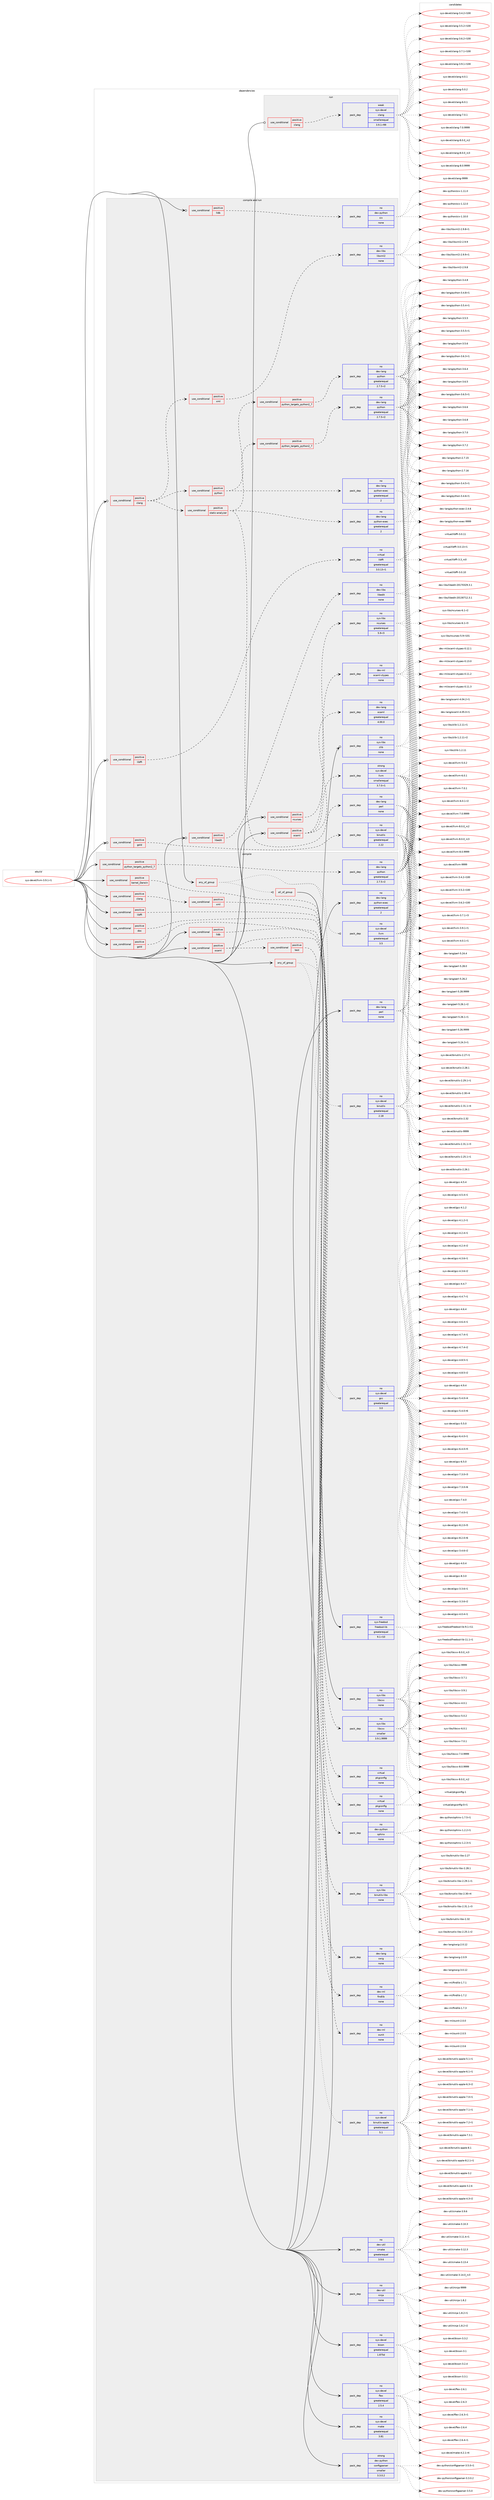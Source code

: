 digraph prolog {

# *************
# Graph options
# *************

newrank=true;
concentrate=true;
compound=true;
graph [rankdir=LR,fontname=Helvetica,fontsize=10,ranksep=1.5];#, ranksep=2.5, nodesep=0.2];
edge  [arrowhead=vee];
node  [fontname=Helvetica,fontsize=10];

# **********
# The ebuild
# **********

subgraph cluster_leftcol {
color=gray;
rank=same;
label=<<i>ebuild</i>>;
id [label="sys-devel/llvm-3.9.1-r1", color=red, width=4, href="../sys-devel/llvm-3.9.1-r1.svg"];
}

# ****************
# The dependencies
# ****************

subgraph cluster_midcol {
color=gray;
label=<<i>dependencies</i>>;
subgraph cluster_compile {
fillcolor="#eeeeee";
style=filled;
label=<<i>compile</i>>;
subgraph any27449 {
dependency1729529 [label=<<TABLE BORDER="0" CELLBORDER="1" CELLSPACING="0" CELLPADDING="4"><TR><TD CELLPADDING="10">any_of_group</TD></TR></TABLE>>, shape=none, color=red];subgraph pack1241162 {
dependency1729530 [label=<<TABLE BORDER="0" CELLBORDER="1" CELLSPACING="0" CELLPADDING="4" WIDTH="220"><TR><TD ROWSPAN="6" CELLPADDING="30">pack_dep</TD></TR><TR><TD WIDTH="110">no</TD></TR><TR><TD>sys-devel</TD></TR><TR><TD>binutils</TD></TR><TR><TD>greaterequal</TD></TR><TR><TD>2.18</TD></TR></TABLE>>, shape=none, color=blue];
}
dependency1729529:e -> dependency1729530:w [weight=20,style="dotted",arrowhead="oinv"];
subgraph pack1241163 {
dependency1729531 [label=<<TABLE BORDER="0" CELLBORDER="1" CELLSPACING="0" CELLPADDING="4" WIDTH="220"><TR><TD ROWSPAN="6" CELLPADDING="30">pack_dep</TD></TR><TR><TD WIDTH="110">no</TD></TR><TR><TD>sys-devel</TD></TR><TR><TD>binutils-apple</TD></TR><TR><TD>greaterequal</TD></TR><TR><TD>5.1</TD></TR></TABLE>>, shape=none, color=blue];
}
dependency1729529:e -> dependency1729531:w [weight=20,style="dotted",arrowhead="oinv"];
}
id:e -> dependency1729529:w [weight=20,style="solid",arrowhead="vee"];
subgraph any27450 {
dependency1729532 [label=<<TABLE BORDER="0" CELLBORDER="1" CELLSPACING="0" CELLPADDING="4"><TR><TD CELLPADDING="10">any_of_group</TD></TR></TABLE>>, shape=none, color=red];subgraph pack1241164 {
dependency1729533 [label=<<TABLE BORDER="0" CELLBORDER="1" CELLSPACING="0" CELLPADDING="4" WIDTH="220"><TR><TD ROWSPAN="6" CELLPADDING="30">pack_dep</TD></TR><TR><TD WIDTH="110">no</TD></TR><TR><TD>sys-devel</TD></TR><TR><TD>gcc</TD></TR><TR><TD>greaterequal</TD></TR><TR><TD>3.0</TD></TR></TABLE>>, shape=none, color=blue];
}
dependency1729532:e -> dependency1729533:w [weight=20,style="dotted",arrowhead="oinv"];
subgraph pack1241165 {
dependency1729534 [label=<<TABLE BORDER="0" CELLBORDER="1" CELLSPACING="0" CELLPADDING="4" WIDTH="220"><TR><TD ROWSPAN="6" CELLPADDING="30">pack_dep</TD></TR><TR><TD WIDTH="110">no</TD></TR><TR><TD>sys-devel</TD></TR><TR><TD>llvm</TD></TR><TR><TD>greaterequal</TD></TR><TR><TD>3.5</TD></TR></TABLE>>, shape=none, color=blue];
}
dependency1729532:e -> dependency1729534:w [weight=20,style="dotted",arrowhead="oinv"];
subgraph all901 {
dependency1729535 [label=<<TABLE BORDER="0" CELLBORDER="1" CELLSPACING="0" CELLPADDING="4"><TR><TD CELLPADDING="10">all_of_group</TD></TR></TABLE>>, shape=none, color=red];subgraph pack1241166 {
dependency1729536 [label=<<TABLE BORDER="0" CELLBORDER="1" CELLSPACING="0" CELLPADDING="4" WIDTH="220"><TR><TD ROWSPAN="6" CELLPADDING="30">pack_dep</TD></TR><TR><TD WIDTH="110">no</TD></TR><TR><TD>sys-freebsd</TD></TR><TR><TD>freebsd-lib</TD></TR><TR><TD>greaterequal</TD></TR><TR><TD>9.1-r10</TD></TR></TABLE>>, shape=none, color=blue];
}
dependency1729535:e -> dependency1729536:w [weight=20,style="solid",arrowhead="inv"];
subgraph pack1241167 {
dependency1729537 [label=<<TABLE BORDER="0" CELLBORDER="1" CELLSPACING="0" CELLPADDING="4" WIDTH="220"><TR><TD ROWSPAN="6" CELLPADDING="30">pack_dep</TD></TR><TR><TD WIDTH="110">no</TD></TR><TR><TD>sys-libs</TD></TR><TR><TD>libcxx</TD></TR><TR><TD>none</TD></TR><TR><TD></TD></TR></TABLE>>, shape=none, color=blue];
}
dependency1729535:e -> dependency1729537:w [weight=20,style="solid",arrowhead="inv"];
}
dependency1729532:e -> dependency1729535:w [weight=20,style="dotted",arrowhead="oinv"];
}
id:e -> dependency1729532:w [weight=20,style="solid",arrowhead="vee"];
subgraph cond460020 {
dependency1729538 [label=<<TABLE BORDER="0" CELLBORDER="1" CELLSPACING="0" CELLPADDING="4"><TR><TD ROWSPAN="3" CELLPADDING="10">use_conditional</TD></TR><TR><TD>positive</TD></TR><TR><TD>clang</TD></TR></TABLE>>, shape=none, color=red];
subgraph cond460021 {
dependency1729539 [label=<<TABLE BORDER="0" CELLBORDER="1" CELLSPACING="0" CELLPADDING="4"><TR><TD ROWSPAN="3" CELLPADDING="10">use_conditional</TD></TR><TR><TD>positive</TD></TR><TR><TD>xml</TD></TR></TABLE>>, shape=none, color=red];
subgraph pack1241168 {
dependency1729540 [label=<<TABLE BORDER="0" CELLBORDER="1" CELLSPACING="0" CELLPADDING="4" WIDTH="220"><TR><TD ROWSPAN="6" CELLPADDING="30">pack_dep</TD></TR><TR><TD WIDTH="110">no</TD></TR><TR><TD>virtual</TD></TR><TR><TD>pkgconfig</TD></TR><TR><TD>none</TD></TR><TR><TD></TD></TR></TABLE>>, shape=none, color=blue];
}
dependency1729539:e -> dependency1729540:w [weight=20,style="dashed",arrowhead="vee"];
}
dependency1729538:e -> dependency1729539:w [weight=20,style="dashed",arrowhead="vee"];
}
id:e -> dependency1729538:w [weight=20,style="solid",arrowhead="vee"];
subgraph cond460022 {
dependency1729541 [label=<<TABLE BORDER="0" CELLBORDER="1" CELLSPACING="0" CELLPADDING="4"><TR><TD ROWSPAN="3" CELLPADDING="10">use_conditional</TD></TR><TR><TD>positive</TD></TR><TR><TD>doc</TD></TR></TABLE>>, shape=none, color=red];
subgraph pack1241169 {
dependency1729542 [label=<<TABLE BORDER="0" CELLBORDER="1" CELLSPACING="0" CELLPADDING="4" WIDTH="220"><TR><TD ROWSPAN="6" CELLPADDING="30">pack_dep</TD></TR><TR><TD WIDTH="110">no</TD></TR><TR><TD>dev-python</TD></TR><TR><TD>sphinx</TD></TR><TR><TD>none</TD></TR><TR><TD></TD></TR></TABLE>>, shape=none, color=blue];
}
dependency1729541:e -> dependency1729542:w [weight=20,style="dashed",arrowhead="vee"];
}
id:e -> dependency1729541:w [weight=20,style="solid",arrowhead="vee"];
subgraph cond460023 {
dependency1729543 [label=<<TABLE BORDER="0" CELLBORDER="1" CELLSPACING="0" CELLPADDING="4"><TR><TD ROWSPAN="3" CELLPADDING="10">use_conditional</TD></TR><TR><TD>positive</TD></TR><TR><TD>gold</TD></TR></TABLE>>, shape=none, color=red];
subgraph pack1241170 {
dependency1729544 [label=<<TABLE BORDER="0" CELLBORDER="1" CELLSPACING="0" CELLPADDING="4" WIDTH="220"><TR><TD ROWSPAN="6" CELLPADDING="30">pack_dep</TD></TR><TR><TD WIDTH="110">no</TD></TR><TR><TD>sys-libs</TD></TR><TR><TD>binutils-libs</TD></TR><TR><TD>none</TD></TR><TR><TD></TD></TR></TABLE>>, shape=none, color=blue];
}
dependency1729543:e -> dependency1729544:w [weight=20,style="dashed",arrowhead="vee"];
}
id:e -> dependency1729543:w [weight=20,style="solid",arrowhead="vee"];
subgraph cond460024 {
dependency1729545 [label=<<TABLE BORDER="0" CELLBORDER="1" CELLSPACING="0" CELLPADDING="4"><TR><TD ROWSPAN="3" CELLPADDING="10">use_conditional</TD></TR><TR><TD>positive</TD></TR><TR><TD>kernel_Darwin</TD></TR></TABLE>>, shape=none, color=red];
subgraph pack1241171 {
dependency1729546 [label=<<TABLE BORDER="0" CELLBORDER="1" CELLSPACING="0" CELLPADDING="4" WIDTH="220"><TR><TD ROWSPAN="6" CELLPADDING="30">pack_dep</TD></TR><TR><TD WIDTH="110">no</TD></TR><TR><TD>sys-libs</TD></TR><TR><TD>libcxx</TD></TR><TR><TD>smaller</TD></TR><TR><TD>3.9.1.9999</TD></TR></TABLE>>, shape=none, color=blue];
}
dependency1729545:e -> dependency1729546:w [weight=20,style="dashed",arrowhead="vee"];
}
id:e -> dependency1729545:w [weight=20,style="solid",arrowhead="vee"];
subgraph cond460025 {
dependency1729547 [label=<<TABLE BORDER="0" CELLBORDER="1" CELLSPACING="0" CELLPADDING="4"><TR><TD ROWSPAN="3" CELLPADDING="10">use_conditional</TD></TR><TR><TD>positive</TD></TR><TR><TD>libffi</TD></TR></TABLE>>, shape=none, color=red];
subgraph pack1241172 {
dependency1729548 [label=<<TABLE BORDER="0" CELLBORDER="1" CELLSPACING="0" CELLPADDING="4" WIDTH="220"><TR><TD ROWSPAN="6" CELLPADDING="30">pack_dep</TD></TR><TR><TD WIDTH="110">no</TD></TR><TR><TD>virtual</TD></TR><TR><TD>pkgconfig</TD></TR><TR><TD>none</TD></TR><TR><TD></TD></TR></TABLE>>, shape=none, color=blue];
}
dependency1729547:e -> dependency1729548:w [weight=20,style="dashed",arrowhead="vee"];
}
id:e -> dependency1729547:w [weight=20,style="solid",arrowhead="vee"];
subgraph cond460026 {
dependency1729549 [label=<<TABLE BORDER="0" CELLBORDER="1" CELLSPACING="0" CELLPADDING="4"><TR><TD ROWSPAN="3" CELLPADDING="10">use_conditional</TD></TR><TR><TD>positive</TD></TR><TR><TD>lldb</TD></TR></TABLE>>, shape=none, color=red];
subgraph pack1241173 {
dependency1729550 [label=<<TABLE BORDER="0" CELLBORDER="1" CELLSPACING="0" CELLPADDING="4" WIDTH="220"><TR><TD ROWSPAN="6" CELLPADDING="30">pack_dep</TD></TR><TR><TD WIDTH="110">no</TD></TR><TR><TD>dev-lang</TD></TR><TR><TD>swig</TD></TR><TR><TD>none</TD></TR><TR><TD></TD></TR></TABLE>>, shape=none, color=blue];
}
dependency1729549:e -> dependency1729550:w [weight=20,style="dashed",arrowhead="vee"];
}
id:e -> dependency1729549:w [weight=20,style="solid",arrowhead="vee"];
subgraph cond460027 {
dependency1729551 [label=<<TABLE BORDER="0" CELLBORDER="1" CELLSPACING="0" CELLPADDING="4"><TR><TD ROWSPAN="3" CELLPADDING="10">use_conditional</TD></TR><TR><TD>positive</TD></TR><TR><TD>ocaml</TD></TR></TABLE>>, shape=none, color=red];
subgraph pack1241174 {
dependency1729552 [label=<<TABLE BORDER="0" CELLBORDER="1" CELLSPACING="0" CELLPADDING="4" WIDTH="220"><TR><TD ROWSPAN="6" CELLPADDING="30">pack_dep</TD></TR><TR><TD WIDTH="110">no</TD></TR><TR><TD>dev-ml</TD></TR><TR><TD>findlib</TD></TR><TR><TD>none</TD></TR><TR><TD></TD></TR></TABLE>>, shape=none, color=blue];
}
dependency1729551:e -> dependency1729552:w [weight=20,style="dashed",arrowhead="vee"];
subgraph cond460028 {
dependency1729553 [label=<<TABLE BORDER="0" CELLBORDER="1" CELLSPACING="0" CELLPADDING="4"><TR><TD ROWSPAN="3" CELLPADDING="10">use_conditional</TD></TR><TR><TD>positive</TD></TR><TR><TD>test</TD></TR></TABLE>>, shape=none, color=red];
subgraph pack1241175 {
dependency1729554 [label=<<TABLE BORDER="0" CELLBORDER="1" CELLSPACING="0" CELLPADDING="4" WIDTH="220"><TR><TD ROWSPAN="6" CELLPADDING="30">pack_dep</TD></TR><TR><TD WIDTH="110">no</TD></TR><TR><TD>dev-ml</TD></TR><TR><TD>ounit</TD></TR><TR><TD>none</TD></TR><TR><TD></TD></TR></TABLE>>, shape=none, color=blue];
}
dependency1729553:e -> dependency1729554:w [weight=20,style="dashed",arrowhead="vee"];
}
dependency1729551:e -> dependency1729553:w [weight=20,style="dashed",arrowhead="vee"];
}
id:e -> dependency1729551:w [weight=20,style="solid",arrowhead="vee"];
subgraph cond460029 {
dependency1729555 [label=<<TABLE BORDER="0" CELLBORDER="1" CELLSPACING="0" CELLPADDING="4"><TR><TD ROWSPAN="3" CELLPADDING="10">use_conditional</TD></TR><TR><TD>positive</TD></TR><TR><TD>python_targets_python2_7</TD></TR></TABLE>>, shape=none, color=red];
subgraph pack1241176 {
dependency1729556 [label=<<TABLE BORDER="0" CELLBORDER="1" CELLSPACING="0" CELLPADDING="4" WIDTH="220"><TR><TD ROWSPAN="6" CELLPADDING="30">pack_dep</TD></TR><TR><TD WIDTH="110">no</TD></TR><TR><TD>dev-lang</TD></TR><TR><TD>python</TD></TR><TR><TD>greaterequal</TD></TR><TR><TD>2.7.5-r2</TD></TR></TABLE>>, shape=none, color=blue];
}
dependency1729555:e -> dependency1729556:w [weight=20,style="dashed",arrowhead="vee"];
}
id:e -> dependency1729555:w [weight=20,style="solid",arrowhead="vee"];
subgraph pack1241177 {
dependency1729557 [label=<<TABLE BORDER="0" CELLBORDER="1" CELLSPACING="0" CELLPADDING="4" WIDTH="220"><TR><TD ROWSPAN="6" CELLPADDING="30">pack_dep</TD></TR><TR><TD WIDTH="110">no</TD></TR><TR><TD>dev-lang</TD></TR><TR><TD>perl</TD></TR><TR><TD>none</TD></TR><TR><TD></TD></TR></TABLE>>, shape=none, color=blue];
}
id:e -> dependency1729557:w [weight=20,style="solid",arrowhead="vee"];
subgraph pack1241178 {
dependency1729558 [label=<<TABLE BORDER="0" CELLBORDER="1" CELLSPACING="0" CELLPADDING="4" WIDTH="220"><TR><TD ROWSPAN="6" CELLPADDING="30">pack_dep</TD></TR><TR><TD WIDTH="110">no</TD></TR><TR><TD>dev-lang</TD></TR><TR><TD>python-exec</TD></TR><TR><TD>greaterequal</TD></TR><TR><TD>2</TD></TR></TABLE>>, shape=none, color=blue];
}
id:e -> dependency1729558:w [weight=20,style="solid",arrowhead="vee"];
subgraph pack1241179 {
dependency1729559 [label=<<TABLE BORDER="0" CELLBORDER="1" CELLSPACING="0" CELLPADDING="4" WIDTH="220"><TR><TD ROWSPAN="6" CELLPADDING="30">pack_dep</TD></TR><TR><TD WIDTH="110">no</TD></TR><TR><TD>dev-util</TD></TR><TR><TD>cmake</TD></TR><TR><TD>greaterequal</TD></TR><TR><TD>3.9.6</TD></TR></TABLE>>, shape=none, color=blue];
}
id:e -> dependency1729559:w [weight=20,style="solid",arrowhead="vee"];
subgraph pack1241180 {
dependency1729560 [label=<<TABLE BORDER="0" CELLBORDER="1" CELLSPACING="0" CELLPADDING="4" WIDTH="220"><TR><TD ROWSPAN="6" CELLPADDING="30">pack_dep</TD></TR><TR><TD WIDTH="110">no</TD></TR><TR><TD>dev-util</TD></TR><TR><TD>ninja</TD></TR><TR><TD>none</TD></TR><TR><TD></TD></TR></TABLE>>, shape=none, color=blue];
}
id:e -> dependency1729560:w [weight=20,style="solid",arrowhead="vee"];
subgraph pack1241181 {
dependency1729561 [label=<<TABLE BORDER="0" CELLBORDER="1" CELLSPACING="0" CELLPADDING="4" WIDTH="220"><TR><TD ROWSPAN="6" CELLPADDING="30">pack_dep</TD></TR><TR><TD WIDTH="110">no</TD></TR><TR><TD>sys-devel</TD></TR><TR><TD>bison</TD></TR><TR><TD>greaterequal</TD></TR><TR><TD>1.875d</TD></TR></TABLE>>, shape=none, color=blue];
}
id:e -> dependency1729561:w [weight=20,style="solid",arrowhead="vee"];
subgraph pack1241182 {
dependency1729562 [label=<<TABLE BORDER="0" CELLBORDER="1" CELLSPACING="0" CELLPADDING="4" WIDTH="220"><TR><TD ROWSPAN="6" CELLPADDING="30">pack_dep</TD></TR><TR><TD WIDTH="110">no</TD></TR><TR><TD>sys-devel</TD></TR><TR><TD>flex</TD></TR><TR><TD>greaterequal</TD></TR><TR><TD>2.5.4</TD></TR></TABLE>>, shape=none, color=blue];
}
id:e -> dependency1729562:w [weight=20,style="solid",arrowhead="vee"];
subgraph pack1241183 {
dependency1729563 [label=<<TABLE BORDER="0" CELLBORDER="1" CELLSPACING="0" CELLPADDING="4" WIDTH="220"><TR><TD ROWSPAN="6" CELLPADDING="30">pack_dep</TD></TR><TR><TD WIDTH="110">no</TD></TR><TR><TD>sys-devel</TD></TR><TR><TD>make</TD></TR><TR><TD>greaterequal</TD></TR><TR><TD>3.81</TD></TR></TABLE>>, shape=none, color=blue];
}
id:e -> dependency1729563:w [weight=20,style="solid",arrowhead="vee"];
subgraph pack1241184 {
dependency1729564 [label=<<TABLE BORDER="0" CELLBORDER="1" CELLSPACING="0" CELLPADDING="4" WIDTH="220"><TR><TD ROWSPAN="6" CELLPADDING="30">pack_dep</TD></TR><TR><TD WIDTH="110">strong</TD></TR><TR><TD>dev-python</TD></TR><TR><TD>configparser</TD></TR><TR><TD>smaller</TD></TR><TR><TD>3.3.0.2</TD></TR></TABLE>>, shape=none, color=blue];
}
id:e -> dependency1729564:w [weight=20,style="solid",arrowhead="vee"];
}
subgraph cluster_compileandrun {
fillcolor="#eeeeee";
style=filled;
label=<<i>compile and run</i>>;
subgraph cond460030 {
dependency1729565 [label=<<TABLE BORDER="0" CELLBORDER="1" CELLSPACING="0" CELLPADDING="4"><TR><TD ROWSPAN="3" CELLPADDING="10">use_conditional</TD></TR><TR><TD>positive</TD></TR><TR><TD>clang</TD></TR></TABLE>>, shape=none, color=red];
subgraph cond460031 {
dependency1729566 [label=<<TABLE BORDER="0" CELLBORDER="1" CELLSPACING="0" CELLPADDING="4"><TR><TD ROWSPAN="3" CELLPADDING="10">use_conditional</TD></TR><TR><TD>positive</TD></TR><TR><TD>python</TD></TR></TABLE>>, shape=none, color=red];
subgraph cond460032 {
dependency1729567 [label=<<TABLE BORDER="0" CELLBORDER="1" CELLSPACING="0" CELLPADDING="4"><TR><TD ROWSPAN="3" CELLPADDING="10">use_conditional</TD></TR><TR><TD>positive</TD></TR><TR><TD>python_targets_python2_7</TD></TR></TABLE>>, shape=none, color=red];
subgraph pack1241185 {
dependency1729568 [label=<<TABLE BORDER="0" CELLBORDER="1" CELLSPACING="0" CELLPADDING="4" WIDTH="220"><TR><TD ROWSPAN="6" CELLPADDING="30">pack_dep</TD></TR><TR><TD WIDTH="110">no</TD></TR><TR><TD>dev-lang</TD></TR><TR><TD>python</TD></TR><TR><TD>greaterequal</TD></TR><TR><TD>2.7.5-r2</TD></TR></TABLE>>, shape=none, color=blue];
}
dependency1729567:e -> dependency1729568:w [weight=20,style="dashed",arrowhead="vee"];
}
dependency1729566:e -> dependency1729567:w [weight=20,style="dashed",arrowhead="vee"];
subgraph pack1241186 {
dependency1729569 [label=<<TABLE BORDER="0" CELLBORDER="1" CELLSPACING="0" CELLPADDING="4" WIDTH="220"><TR><TD ROWSPAN="6" CELLPADDING="30">pack_dep</TD></TR><TR><TD WIDTH="110">no</TD></TR><TR><TD>dev-lang</TD></TR><TR><TD>python-exec</TD></TR><TR><TD>greaterequal</TD></TR><TR><TD>2</TD></TR></TABLE>>, shape=none, color=blue];
}
dependency1729566:e -> dependency1729569:w [weight=20,style="dashed",arrowhead="vee"];
}
dependency1729565:e -> dependency1729566:w [weight=20,style="dashed",arrowhead="vee"];
subgraph cond460033 {
dependency1729570 [label=<<TABLE BORDER="0" CELLBORDER="1" CELLSPACING="0" CELLPADDING="4"><TR><TD ROWSPAN="3" CELLPADDING="10">use_conditional</TD></TR><TR><TD>positive</TD></TR><TR><TD>static-analyzer</TD></TR></TABLE>>, shape=none, color=red];
subgraph pack1241187 {
dependency1729571 [label=<<TABLE BORDER="0" CELLBORDER="1" CELLSPACING="0" CELLPADDING="4" WIDTH="220"><TR><TD ROWSPAN="6" CELLPADDING="30">pack_dep</TD></TR><TR><TD WIDTH="110">no</TD></TR><TR><TD>dev-lang</TD></TR><TR><TD>perl</TD></TR><TR><TD>none</TD></TR><TR><TD></TD></TR></TABLE>>, shape=none, color=blue];
}
dependency1729570:e -> dependency1729571:w [weight=20,style="dashed",arrowhead="vee"];
subgraph cond460034 {
dependency1729572 [label=<<TABLE BORDER="0" CELLBORDER="1" CELLSPACING="0" CELLPADDING="4"><TR><TD ROWSPAN="3" CELLPADDING="10">use_conditional</TD></TR><TR><TD>positive</TD></TR><TR><TD>python_targets_python2_7</TD></TR></TABLE>>, shape=none, color=red];
subgraph pack1241188 {
dependency1729573 [label=<<TABLE BORDER="0" CELLBORDER="1" CELLSPACING="0" CELLPADDING="4" WIDTH="220"><TR><TD ROWSPAN="6" CELLPADDING="30">pack_dep</TD></TR><TR><TD WIDTH="110">no</TD></TR><TR><TD>dev-lang</TD></TR><TR><TD>python</TD></TR><TR><TD>greaterequal</TD></TR><TR><TD>2.7.5-r2</TD></TR></TABLE>>, shape=none, color=blue];
}
dependency1729572:e -> dependency1729573:w [weight=20,style="dashed",arrowhead="vee"];
}
dependency1729570:e -> dependency1729572:w [weight=20,style="dashed",arrowhead="vee"];
subgraph pack1241189 {
dependency1729574 [label=<<TABLE BORDER="0" CELLBORDER="1" CELLSPACING="0" CELLPADDING="4" WIDTH="220"><TR><TD ROWSPAN="6" CELLPADDING="30">pack_dep</TD></TR><TR><TD WIDTH="110">no</TD></TR><TR><TD>dev-lang</TD></TR><TR><TD>python-exec</TD></TR><TR><TD>greaterequal</TD></TR><TR><TD>2</TD></TR></TABLE>>, shape=none, color=blue];
}
dependency1729570:e -> dependency1729574:w [weight=20,style="dashed",arrowhead="vee"];
}
dependency1729565:e -> dependency1729570:w [weight=20,style="dashed",arrowhead="vee"];
subgraph cond460035 {
dependency1729575 [label=<<TABLE BORDER="0" CELLBORDER="1" CELLSPACING="0" CELLPADDING="4"><TR><TD ROWSPAN="3" CELLPADDING="10">use_conditional</TD></TR><TR><TD>positive</TD></TR><TR><TD>xml</TD></TR></TABLE>>, shape=none, color=red];
subgraph pack1241190 {
dependency1729576 [label=<<TABLE BORDER="0" CELLBORDER="1" CELLSPACING="0" CELLPADDING="4" WIDTH="220"><TR><TD ROWSPAN="6" CELLPADDING="30">pack_dep</TD></TR><TR><TD WIDTH="110">no</TD></TR><TR><TD>dev-libs</TD></TR><TR><TD>libxml2</TD></TR><TR><TD>none</TD></TR><TR><TD></TD></TR></TABLE>>, shape=none, color=blue];
}
dependency1729575:e -> dependency1729576:w [weight=20,style="dashed",arrowhead="vee"];
}
dependency1729565:e -> dependency1729575:w [weight=20,style="dashed",arrowhead="vee"];
}
id:e -> dependency1729565:w [weight=20,style="solid",arrowhead="odotvee"];
subgraph cond460036 {
dependency1729577 [label=<<TABLE BORDER="0" CELLBORDER="1" CELLSPACING="0" CELLPADDING="4"><TR><TD ROWSPAN="3" CELLPADDING="10">use_conditional</TD></TR><TR><TD>positive</TD></TR><TR><TD>gold</TD></TR></TABLE>>, shape=none, color=red];
subgraph pack1241191 {
dependency1729578 [label=<<TABLE BORDER="0" CELLBORDER="1" CELLSPACING="0" CELLPADDING="4" WIDTH="220"><TR><TD ROWSPAN="6" CELLPADDING="30">pack_dep</TD></TR><TR><TD WIDTH="110">no</TD></TR><TR><TD>sys-devel</TD></TR><TR><TD>binutils</TD></TR><TR><TD>greaterequal</TD></TR><TR><TD>2.22</TD></TR></TABLE>>, shape=none, color=blue];
}
dependency1729577:e -> dependency1729578:w [weight=20,style="dashed",arrowhead="vee"];
}
id:e -> dependency1729577:w [weight=20,style="solid",arrowhead="odotvee"];
subgraph cond460037 {
dependency1729579 [label=<<TABLE BORDER="0" CELLBORDER="1" CELLSPACING="0" CELLPADDING="4"><TR><TD ROWSPAN="3" CELLPADDING="10">use_conditional</TD></TR><TR><TD>positive</TD></TR><TR><TD>libedit</TD></TR></TABLE>>, shape=none, color=red];
subgraph pack1241192 {
dependency1729580 [label=<<TABLE BORDER="0" CELLBORDER="1" CELLSPACING="0" CELLPADDING="4" WIDTH="220"><TR><TD ROWSPAN="6" CELLPADDING="30">pack_dep</TD></TR><TR><TD WIDTH="110">no</TD></TR><TR><TD>dev-libs</TD></TR><TR><TD>libedit</TD></TR><TR><TD>none</TD></TR><TR><TD></TD></TR></TABLE>>, shape=none, color=blue];
}
dependency1729579:e -> dependency1729580:w [weight=20,style="dashed",arrowhead="vee"];
}
id:e -> dependency1729579:w [weight=20,style="solid",arrowhead="odotvee"];
subgraph cond460038 {
dependency1729581 [label=<<TABLE BORDER="0" CELLBORDER="1" CELLSPACING="0" CELLPADDING="4"><TR><TD ROWSPAN="3" CELLPADDING="10">use_conditional</TD></TR><TR><TD>positive</TD></TR><TR><TD>libffi</TD></TR></TABLE>>, shape=none, color=red];
subgraph pack1241193 {
dependency1729582 [label=<<TABLE BORDER="0" CELLBORDER="1" CELLSPACING="0" CELLPADDING="4" WIDTH="220"><TR><TD ROWSPAN="6" CELLPADDING="30">pack_dep</TD></TR><TR><TD WIDTH="110">no</TD></TR><TR><TD>virtual</TD></TR><TR><TD>libffi</TD></TR><TR><TD>greaterequal</TD></TR><TR><TD>3.0.13-r1</TD></TR></TABLE>>, shape=none, color=blue];
}
dependency1729581:e -> dependency1729582:w [weight=20,style="dashed",arrowhead="vee"];
}
id:e -> dependency1729581:w [weight=20,style="solid",arrowhead="odotvee"];
subgraph cond460039 {
dependency1729583 [label=<<TABLE BORDER="0" CELLBORDER="1" CELLSPACING="0" CELLPADDING="4"><TR><TD ROWSPAN="3" CELLPADDING="10">use_conditional</TD></TR><TR><TD>positive</TD></TR><TR><TD>lldb</TD></TR></TABLE>>, shape=none, color=red];
subgraph pack1241194 {
dependency1729584 [label=<<TABLE BORDER="0" CELLBORDER="1" CELLSPACING="0" CELLPADDING="4" WIDTH="220"><TR><TD ROWSPAN="6" CELLPADDING="30">pack_dep</TD></TR><TR><TD WIDTH="110">no</TD></TR><TR><TD>dev-python</TD></TR><TR><TD>six</TD></TR><TR><TD>none</TD></TR><TR><TD></TD></TR></TABLE>>, shape=none, color=blue];
}
dependency1729583:e -> dependency1729584:w [weight=20,style="dashed",arrowhead="vee"];
}
id:e -> dependency1729583:w [weight=20,style="solid",arrowhead="odotvee"];
subgraph cond460040 {
dependency1729585 [label=<<TABLE BORDER="0" CELLBORDER="1" CELLSPACING="0" CELLPADDING="4"><TR><TD ROWSPAN="3" CELLPADDING="10">use_conditional</TD></TR><TR><TD>positive</TD></TR><TR><TD>ncurses</TD></TR></TABLE>>, shape=none, color=red];
subgraph pack1241195 {
dependency1729586 [label=<<TABLE BORDER="0" CELLBORDER="1" CELLSPACING="0" CELLPADDING="4" WIDTH="220"><TR><TD ROWSPAN="6" CELLPADDING="30">pack_dep</TD></TR><TR><TD WIDTH="110">no</TD></TR><TR><TD>sys-libs</TD></TR><TR><TD>ncurses</TD></TR><TR><TD>greaterequal</TD></TR><TR><TD>5.9-r3</TD></TR></TABLE>>, shape=none, color=blue];
}
dependency1729585:e -> dependency1729586:w [weight=20,style="dashed",arrowhead="vee"];
}
id:e -> dependency1729585:w [weight=20,style="solid",arrowhead="odotvee"];
subgraph cond460041 {
dependency1729587 [label=<<TABLE BORDER="0" CELLBORDER="1" CELLSPACING="0" CELLPADDING="4"><TR><TD ROWSPAN="3" CELLPADDING="10">use_conditional</TD></TR><TR><TD>positive</TD></TR><TR><TD>ocaml</TD></TR></TABLE>>, shape=none, color=red];
subgraph pack1241196 {
dependency1729588 [label=<<TABLE BORDER="0" CELLBORDER="1" CELLSPACING="0" CELLPADDING="4" WIDTH="220"><TR><TD ROWSPAN="6" CELLPADDING="30">pack_dep</TD></TR><TR><TD WIDTH="110">no</TD></TR><TR><TD>dev-lang</TD></TR><TR><TD>ocaml</TD></TR><TR><TD>greaterequal</TD></TR><TR><TD>4.00.0</TD></TR></TABLE>>, shape=none, color=blue];
}
dependency1729587:e -> dependency1729588:w [weight=20,style="dashed",arrowhead="vee"];
subgraph pack1241197 {
dependency1729589 [label=<<TABLE BORDER="0" CELLBORDER="1" CELLSPACING="0" CELLPADDING="4" WIDTH="220"><TR><TD ROWSPAN="6" CELLPADDING="30">pack_dep</TD></TR><TR><TD WIDTH="110">no</TD></TR><TR><TD>dev-ml</TD></TR><TR><TD>ocaml-ctypes</TD></TR><TR><TD>none</TD></TR><TR><TD></TD></TR></TABLE>>, shape=none, color=blue];
}
dependency1729587:e -> dependency1729589:w [weight=20,style="dashed",arrowhead="vee"];
subgraph pack1241198 {
dependency1729590 [label=<<TABLE BORDER="0" CELLBORDER="1" CELLSPACING="0" CELLPADDING="4" WIDTH="220"><TR><TD ROWSPAN="6" CELLPADDING="30">pack_dep</TD></TR><TR><TD WIDTH="110">strong</TD></TR><TR><TD>sys-devel</TD></TR><TR><TD>llvm</TD></TR><TR><TD>smallerequal</TD></TR><TR><TD>3.7.0-r1</TD></TR></TABLE>>, shape=none, color=blue];
}
dependency1729587:e -> dependency1729590:w [weight=20,style="dashed",arrowhead="vee"];
}
id:e -> dependency1729587:w [weight=20,style="solid",arrowhead="odotvee"];
subgraph pack1241199 {
dependency1729591 [label=<<TABLE BORDER="0" CELLBORDER="1" CELLSPACING="0" CELLPADDING="4" WIDTH="220"><TR><TD ROWSPAN="6" CELLPADDING="30">pack_dep</TD></TR><TR><TD WIDTH="110">no</TD></TR><TR><TD>sys-libs</TD></TR><TR><TD>zlib</TD></TR><TR><TD>none</TD></TR><TR><TD></TD></TR></TABLE>>, shape=none, color=blue];
}
id:e -> dependency1729591:w [weight=20,style="solid",arrowhead="odotvee"];
}
subgraph cluster_run {
fillcolor="#eeeeee";
style=filled;
label=<<i>run</i>>;
subgraph cond460042 {
dependency1729592 [label=<<TABLE BORDER="0" CELLBORDER="1" CELLSPACING="0" CELLPADDING="4"><TR><TD ROWSPAN="3" CELLPADDING="10">use_conditional</TD></TR><TR><TD>positive</TD></TR><TR><TD>clang</TD></TR></TABLE>>, shape=none, color=red];
subgraph pack1241200 {
dependency1729593 [label=<<TABLE BORDER="0" CELLBORDER="1" CELLSPACING="0" CELLPADDING="4" WIDTH="220"><TR><TD ROWSPAN="6" CELLPADDING="30">pack_dep</TD></TR><TR><TD WIDTH="110">weak</TD></TR><TR><TD>sys-devel</TD></TR><TR><TD>clang</TD></TR><TR><TD>smallerequal</TD></TR><TR><TD>3.9.1-r99</TD></TR></TABLE>>, shape=none, color=blue];
}
dependency1729592:e -> dependency1729593:w [weight=20,style="dashed",arrowhead="vee"];
}
id:e -> dependency1729592:w [weight=20,style="solid",arrowhead="odot"];
}
}

# **************
# The candidates
# **************

subgraph cluster_choices {
rank=same;
color=gray;
label=<<i>candidates</i>>;

subgraph choice1241162 {
color=black;
nodesep=1;
choice115121115451001011181011084798105110117116105108115455046505346494511449 [label="sys-devel/binutils-2.25.1-r1", color=red, width=4,href="../sys-devel/binutils-2.25.1-r1.svg"];
choice11512111545100101118101108479810511011711610510811545504650544649 [label="sys-devel/binutils-2.26.1", color=red, width=4,href="../sys-devel/binutils-2.26.1.svg"];
choice11512111545100101118101108479810511011711610510811545504650554511449 [label="sys-devel/binutils-2.27-r1", color=red, width=4,href="../sys-devel/binutils-2.27-r1.svg"];
choice11512111545100101118101108479810511011711610510811545504650564649 [label="sys-devel/binutils-2.28.1", color=red, width=4,href="../sys-devel/binutils-2.28.1.svg"];
choice115121115451001011181011084798105110117116105108115455046505746494511449 [label="sys-devel/binutils-2.29.1-r1", color=red, width=4,href="../sys-devel/binutils-2.29.1-r1.svg"];
choice11512111545100101118101108479810511011711610510811545504651484511452 [label="sys-devel/binutils-2.30-r4", color=red, width=4,href="../sys-devel/binutils-2.30-r4.svg"];
choice115121115451001011181011084798105110117116105108115455046514946494511451 [label="sys-devel/binutils-2.31.1-r3", color=red, width=4,href="../sys-devel/binutils-2.31.1-r3.svg"];
choice115121115451001011181011084798105110117116105108115455046514946494511452 [label="sys-devel/binutils-2.31.1-r4", color=red, width=4,href="../sys-devel/binutils-2.31.1-r4.svg"];
choice1151211154510010111810110847981051101171161051081154550465150 [label="sys-devel/binutils-2.32", color=red, width=4,href="../sys-devel/binutils-2.32.svg"];
choice1151211154510010111810110847981051101171161051081154557575757 [label="sys-devel/binutils-9999", color=red, width=4,href="../sys-devel/binutils-9999.svg"];
dependency1729530:e -> choice115121115451001011181011084798105110117116105108115455046505346494511449:w [style=dotted,weight="100"];
dependency1729530:e -> choice11512111545100101118101108479810511011711610510811545504650544649:w [style=dotted,weight="100"];
dependency1729530:e -> choice11512111545100101118101108479810511011711610510811545504650554511449:w [style=dotted,weight="100"];
dependency1729530:e -> choice11512111545100101118101108479810511011711610510811545504650564649:w [style=dotted,weight="100"];
dependency1729530:e -> choice115121115451001011181011084798105110117116105108115455046505746494511449:w [style=dotted,weight="100"];
dependency1729530:e -> choice11512111545100101118101108479810511011711610510811545504651484511452:w [style=dotted,weight="100"];
dependency1729530:e -> choice115121115451001011181011084798105110117116105108115455046514946494511451:w [style=dotted,weight="100"];
dependency1729530:e -> choice115121115451001011181011084798105110117116105108115455046514946494511452:w [style=dotted,weight="100"];
dependency1729530:e -> choice1151211154510010111810110847981051101171161051081154550465150:w [style=dotted,weight="100"];
dependency1729530:e -> choice1151211154510010111810110847981051101171161051081154557575757:w [style=dotted,weight="100"];
}
subgraph choice1241163 {
color=black;
nodesep=1;
choice115121115451001011181011084798105110117116105108115459711211210810145514650 [label="sys-devel/binutils-apple-3.2", color=red, width=4,href="../sys-devel/binutils-apple-3.2.svg"];
choice1151211154510010111810110847981051101171161051081154597112112108101455146504654 [label="sys-devel/binutils-apple-3.2.6", color=red, width=4,href="../sys-devel/binutils-apple-3.2.6.svg"];
choice1151211154510010111810110847981051101171161051081154597112112108101455246514511450 [label="sys-devel/binutils-apple-4.3-r2", color=red, width=4,href="../sys-devel/binutils-apple-4.3-r2.svg"];
choice1151211154510010111810110847981051101171161051081154597112112108101455346494511449 [label="sys-devel/binutils-apple-5.1-r1", color=red, width=4,href="../sys-devel/binutils-apple-5.1-r1.svg"];
choice1151211154510010111810110847981051101171161051081154597112112108101455446494511449 [label="sys-devel/binutils-apple-6.1-r1", color=red, width=4,href="../sys-devel/binutils-apple-6.1-r1.svg"];
choice1151211154510010111810110847981051101171161051081154597112112108101455446514511450 [label="sys-devel/binutils-apple-6.3-r2", color=red, width=4,href="../sys-devel/binutils-apple-6.3-r2.svg"];
choice1151211154510010111810110847981051101171161051081154597112112108101455546484511449 [label="sys-devel/binutils-apple-7.0-r1", color=red, width=4,href="../sys-devel/binutils-apple-7.0-r1.svg"];
choice1151211154510010111810110847981051101171161051081154597112112108101455546494511449 [label="sys-devel/binutils-apple-7.1-r1", color=red, width=4,href="../sys-devel/binutils-apple-7.1-r1.svg"];
choice1151211154510010111810110847981051101171161051081154597112112108101455546504511449 [label="sys-devel/binutils-apple-7.2-r1", color=red, width=4,href="../sys-devel/binutils-apple-7.2-r1.svg"];
choice1151211154510010111810110847981051101171161051081154597112112108101455546514649 [label="sys-devel/binutils-apple-7.3.1", color=red, width=4,href="../sys-devel/binutils-apple-7.3.1.svg"];
choice115121115451001011181011084798105110117116105108115459711211210810145564649 [label="sys-devel/binutils-apple-8.1", color=red, width=4,href="../sys-devel/binutils-apple-8.1.svg"];
choice11512111545100101118101108479810511011711610510811545971121121081014556465046494511449 [label="sys-devel/binutils-apple-8.2.1-r1", color=red, width=4,href="../sys-devel/binutils-apple-8.2.1-r1.svg"];
dependency1729531:e -> choice115121115451001011181011084798105110117116105108115459711211210810145514650:w [style=dotted,weight="100"];
dependency1729531:e -> choice1151211154510010111810110847981051101171161051081154597112112108101455146504654:w [style=dotted,weight="100"];
dependency1729531:e -> choice1151211154510010111810110847981051101171161051081154597112112108101455246514511450:w [style=dotted,weight="100"];
dependency1729531:e -> choice1151211154510010111810110847981051101171161051081154597112112108101455346494511449:w [style=dotted,weight="100"];
dependency1729531:e -> choice1151211154510010111810110847981051101171161051081154597112112108101455446494511449:w [style=dotted,weight="100"];
dependency1729531:e -> choice1151211154510010111810110847981051101171161051081154597112112108101455446514511450:w [style=dotted,weight="100"];
dependency1729531:e -> choice1151211154510010111810110847981051101171161051081154597112112108101455546484511449:w [style=dotted,weight="100"];
dependency1729531:e -> choice1151211154510010111810110847981051101171161051081154597112112108101455546494511449:w [style=dotted,weight="100"];
dependency1729531:e -> choice1151211154510010111810110847981051101171161051081154597112112108101455546504511449:w [style=dotted,weight="100"];
dependency1729531:e -> choice1151211154510010111810110847981051101171161051081154597112112108101455546514649:w [style=dotted,weight="100"];
dependency1729531:e -> choice115121115451001011181011084798105110117116105108115459711211210810145564649:w [style=dotted,weight="100"];
dependency1729531:e -> choice11512111545100101118101108479810511011711610510811545971121121081014556465046494511449:w [style=dotted,weight="100"];
}
subgraph choice1241164 {
color=black;
nodesep=1;
choice115121115451001011181011084710399994551465146544511449 [label="sys-devel/gcc-3.3.6-r1", color=red, width=4,href="../sys-devel/gcc-3.3.6-r1.svg"];
choice115121115451001011181011084710399994551465146544511450 [label="sys-devel/gcc-3.3.6-r2", color=red, width=4,href="../sys-devel/gcc-3.3.6-r2.svg"];
choice115121115451001011181011084710399994551465246544511450 [label="sys-devel/gcc-3.4.6-r2", color=red, width=4,href="../sys-devel/gcc-3.4.6-r2.svg"];
choice11512111545100101118101108471039999455246484652 [label="sys-devel/gcc-4.0.4", color=red, width=4,href="../sys-devel/gcc-4.0.4.svg"];
choice115121115451001011181011084710399994552464846524511449 [label="sys-devel/gcc-4.0.4-r1", color=red, width=4,href="../sys-devel/gcc-4.0.4-r1.svg"];
choice11512111545100101118101108471039999455246494650 [label="sys-devel/gcc-4.1.2", color=red, width=4,href="../sys-devel/gcc-4.1.2.svg"];
choice115121115451001011181011084710399994552464946504511449 [label="sys-devel/gcc-4.1.2-r1", color=red, width=4,href="../sys-devel/gcc-4.1.2-r1.svg"];
choice115121115451001011181011084710399994552465046524511449 [label="sys-devel/gcc-4.2.4-r1", color=red, width=4,href="../sys-devel/gcc-4.2.4-r1.svg"];
choice115121115451001011181011084710399994552465046524511450 [label="sys-devel/gcc-4.2.4-r2", color=red, width=4,href="../sys-devel/gcc-4.2.4-r2.svg"];
choice115121115451001011181011084710399994552465146544511449 [label="sys-devel/gcc-4.3.6-r1", color=red, width=4,href="../sys-devel/gcc-4.3.6-r1.svg"];
choice115121115451001011181011084710399994552465146544511450 [label="sys-devel/gcc-4.3.6-r2", color=red, width=4,href="../sys-devel/gcc-4.3.6-r2.svg"];
choice11512111545100101118101108471039999455246524655 [label="sys-devel/gcc-4.4.7", color=red, width=4,href="../sys-devel/gcc-4.4.7.svg"];
choice115121115451001011181011084710399994552465246554511449 [label="sys-devel/gcc-4.4.7-r1", color=red, width=4,href="../sys-devel/gcc-4.4.7-r1.svg"];
choice11512111545100101118101108471039999455246534652 [label="sys-devel/gcc-4.5.4", color=red, width=4,href="../sys-devel/gcc-4.5.4.svg"];
choice115121115451001011181011084710399994552465346524511449 [label="sys-devel/gcc-4.5.4-r1", color=red, width=4,href="../sys-devel/gcc-4.5.4-r1.svg"];
choice11512111545100101118101108471039999455246544652 [label="sys-devel/gcc-4.6.4", color=red, width=4,href="../sys-devel/gcc-4.6.4.svg"];
choice115121115451001011181011084710399994552465446524511449 [label="sys-devel/gcc-4.6.4-r1", color=red, width=4,href="../sys-devel/gcc-4.6.4-r1.svg"];
choice115121115451001011181011084710399994552465546524511449 [label="sys-devel/gcc-4.7.4-r1", color=red, width=4,href="../sys-devel/gcc-4.7.4-r1.svg"];
choice115121115451001011181011084710399994552465546524511450 [label="sys-devel/gcc-4.7.4-r2", color=red, width=4,href="../sys-devel/gcc-4.7.4-r2.svg"];
choice115121115451001011181011084710399994552465646534511449 [label="sys-devel/gcc-4.8.5-r1", color=red, width=4,href="../sys-devel/gcc-4.8.5-r1.svg"];
choice115121115451001011181011084710399994552465646534511450 [label="sys-devel/gcc-4.8.5-r2", color=red, width=4,href="../sys-devel/gcc-4.8.5-r2.svg"];
choice11512111545100101118101108471039999455246574652 [label="sys-devel/gcc-4.9.4", color=red, width=4,href="../sys-devel/gcc-4.9.4.svg"];
choice115121115451001011181011084710399994553465246484511452 [label="sys-devel/gcc-5.4.0-r4", color=red, width=4,href="../sys-devel/gcc-5.4.0-r4.svg"];
choice115121115451001011181011084710399994553465246484511454 [label="sys-devel/gcc-5.4.0-r6", color=red, width=4,href="../sys-devel/gcc-5.4.0-r6.svg"];
choice11512111545100101118101108471039999455346534648 [label="sys-devel/gcc-5.5.0", color=red, width=4,href="../sys-devel/gcc-5.5.0.svg"];
choice115121115451001011181011084710399994554465246484511449 [label="sys-devel/gcc-6.4.0-r1", color=red, width=4,href="../sys-devel/gcc-6.4.0-r1.svg"];
choice115121115451001011181011084710399994554465246484511453 [label="sys-devel/gcc-6.4.0-r5", color=red, width=4,href="../sys-devel/gcc-6.4.0-r5.svg"];
choice11512111545100101118101108471039999455446534648 [label="sys-devel/gcc-6.5.0", color=red, width=4,href="../sys-devel/gcc-6.5.0.svg"];
choice115121115451001011181011084710399994555465146484511451 [label="sys-devel/gcc-7.3.0-r3", color=red, width=4,href="../sys-devel/gcc-7.3.0-r3.svg"];
choice115121115451001011181011084710399994555465146484511454 [label="sys-devel/gcc-7.3.0-r6", color=red, width=4,href="../sys-devel/gcc-7.3.0-r6.svg"];
choice11512111545100101118101108471039999455546524648 [label="sys-devel/gcc-7.4.0", color=red, width=4,href="../sys-devel/gcc-7.4.0.svg"];
choice115121115451001011181011084710399994555465246484511449 [label="sys-devel/gcc-7.4.0-r1", color=red, width=4,href="../sys-devel/gcc-7.4.0-r1.svg"];
choice115121115451001011181011084710399994556465046484511453 [label="sys-devel/gcc-8.2.0-r5", color=red, width=4,href="../sys-devel/gcc-8.2.0-r5.svg"];
choice115121115451001011181011084710399994556465046484511454 [label="sys-devel/gcc-8.2.0-r6", color=red, width=4,href="../sys-devel/gcc-8.2.0-r6.svg"];
choice11512111545100101118101108471039999455646514648 [label="sys-devel/gcc-8.3.0", color=red, width=4,href="../sys-devel/gcc-8.3.0.svg"];
dependency1729533:e -> choice115121115451001011181011084710399994551465146544511449:w [style=dotted,weight="100"];
dependency1729533:e -> choice115121115451001011181011084710399994551465146544511450:w [style=dotted,weight="100"];
dependency1729533:e -> choice115121115451001011181011084710399994551465246544511450:w [style=dotted,weight="100"];
dependency1729533:e -> choice11512111545100101118101108471039999455246484652:w [style=dotted,weight="100"];
dependency1729533:e -> choice115121115451001011181011084710399994552464846524511449:w [style=dotted,weight="100"];
dependency1729533:e -> choice11512111545100101118101108471039999455246494650:w [style=dotted,weight="100"];
dependency1729533:e -> choice115121115451001011181011084710399994552464946504511449:w [style=dotted,weight="100"];
dependency1729533:e -> choice115121115451001011181011084710399994552465046524511449:w [style=dotted,weight="100"];
dependency1729533:e -> choice115121115451001011181011084710399994552465046524511450:w [style=dotted,weight="100"];
dependency1729533:e -> choice115121115451001011181011084710399994552465146544511449:w [style=dotted,weight="100"];
dependency1729533:e -> choice115121115451001011181011084710399994552465146544511450:w [style=dotted,weight="100"];
dependency1729533:e -> choice11512111545100101118101108471039999455246524655:w [style=dotted,weight="100"];
dependency1729533:e -> choice115121115451001011181011084710399994552465246554511449:w [style=dotted,weight="100"];
dependency1729533:e -> choice11512111545100101118101108471039999455246534652:w [style=dotted,weight="100"];
dependency1729533:e -> choice115121115451001011181011084710399994552465346524511449:w [style=dotted,weight="100"];
dependency1729533:e -> choice11512111545100101118101108471039999455246544652:w [style=dotted,weight="100"];
dependency1729533:e -> choice115121115451001011181011084710399994552465446524511449:w [style=dotted,weight="100"];
dependency1729533:e -> choice115121115451001011181011084710399994552465546524511449:w [style=dotted,weight="100"];
dependency1729533:e -> choice115121115451001011181011084710399994552465546524511450:w [style=dotted,weight="100"];
dependency1729533:e -> choice115121115451001011181011084710399994552465646534511449:w [style=dotted,weight="100"];
dependency1729533:e -> choice115121115451001011181011084710399994552465646534511450:w [style=dotted,weight="100"];
dependency1729533:e -> choice11512111545100101118101108471039999455246574652:w [style=dotted,weight="100"];
dependency1729533:e -> choice115121115451001011181011084710399994553465246484511452:w [style=dotted,weight="100"];
dependency1729533:e -> choice115121115451001011181011084710399994553465246484511454:w [style=dotted,weight="100"];
dependency1729533:e -> choice11512111545100101118101108471039999455346534648:w [style=dotted,weight="100"];
dependency1729533:e -> choice115121115451001011181011084710399994554465246484511449:w [style=dotted,weight="100"];
dependency1729533:e -> choice115121115451001011181011084710399994554465246484511453:w [style=dotted,weight="100"];
dependency1729533:e -> choice11512111545100101118101108471039999455446534648:w [style=dotted,weight="100"];
dependency1729533:e -> choice115121115451001011181011084710399994555465146484511451:w [style=dotted,weight="100"];
dependency1729533:e -> choice115121115451001011181011084710399994555465146484511454:w [style=dotted,weight="100"];
dependency1729533:e -> choice11512111545100101118101108471039999455546524648:w [style=dotted,weight="100"];
dependency1729533:e -> choice115121115451001011181011084710399994555465246484511449:w [style=dotted,weight="100"];
dependency1729533:e -> choice115121115451001011181011084710399994556465046484511453:w [style=dotted,weight="100"];
dependency1729533:e -> choice115121115451001011181011084710399994556465046484511454:w [style=dotted,weight="100"];
dependency1729533:e -> choice11512111545100101118101108471039999455646514648:w [style=dotted,weight="100"];
}
subgraph choice1241165 {
color=black;
nodesep=1;
choice115121115451001011181011084710810811810945514652465045114494848 [label="sys-devel/llvm-3.4.2-r100", color=red, width=4,href="../sys-devel/llvm-3.4.2-r100.svg"];
choice115121115451001011181011084710810811810945514653465045114494848 [label="sys-devel/llvm-3.5.2-r100", color=red, width=4,href="../sys-devel/llvm-3.5.2-r100.svg"];
choice115121115451001011181011084710810811810945514654465045114494848 [label="sys-devel/llvm-3.6.2-r100", color=red, width=4,href="../sys-devel/llvm-3.6.2-r100.svg"];
choice11512111545100101118101108471081081181094551465546494511451 [label="sys-devel/llvm-3.7.1-r3", color=red, width=4,href="../sys-devel/llvm-3.7.1-r3.svg"];
choice11512111545100101118101108471081081181094551465746494511449 [label="sys-devel/llvm-3.9.1-r1", color=red, width=4,href="../sys-devel/llvm-3.9.1-r1.svg"];
choice11512111545100101118101108471081081181094552464846494511449 [label="sys-devel/llvm-4.0.1-r1", color=red, width=4,href="../sys-devel/llvm-4.0.1-r1.svg"];
choice1151211154510010111810110847108108118109455346484650 [label="sys-devel/llvm-5.0.2", color=red, width=4,href="../sys-devel/llvm-5.0.2.svg"];
choice1151211154510010111810110847108108118109455446484649 [label="sys-devel/llvm-6.0.1", color=red, width=4,href="../sys-devel/llvm-6.0.1.svg"];
choice11512111545100101118101108471081081181094554464846494511450 [label="sys-devel/llvm-6.0.1-r2", color=red, width=4,href="../sys-devel/llvm-6.0.1-r2.svg"];
choice1151211154510010111810110847108108118109455546484649 [label="sys-devel/llvm-7.0.1", color=red, width=4,href="../sys-devel/llvm-7.0.1.svg"];
choice1151211154510010111810110847108108118109455546484657575757 [label="sys-devel/llvm-7.0.9999", color=red, width=4,href="../sys-devel/llvm-7.0.9999.svg"];
choice1151211154510010111810110847108108118109455646484648951149950 [label="sys-devel/llvm-8.0.0_rc2", color=red, width=4,href="../sys-devel/llvm-8.0.0_rc2.svg"];
choice1151211154510010111810110847108108118109455646484648951149951 [label="sys-devel/llvm-8.0.0_rc3", color=red, width=4,href="../sys-devel/llvm-8.0.0_rc3.svg"];
choice1151211154510010111810110847108108118109455646484657575757 [label="sys-devel/llvm-8.0.9999", color=red, width=4,href="../sys-devel/llvm-8.0.9999.svg"];
choice11512111545100101118101108471081081181094557575757 [label="sys-devel/llvm-9999", color=red, width=4,href="../sys-devel/llvm-9999.svg"];
dependency1729534:e -> choice115121115451001011181011084710810811810945514652465045114494848:w [style=dotted,weight="100"];
dependency1729534:e -> choice115121115451001011181011084710810811810945514653465045114494848:w [style=dotted,weight="100"];
dependency1729534:e -> choice115121115451001011181011084710810811810945514654465045114494848:w [style=dotted,weight="100"];
dependency1729534:e -> choice11512111545100101118101108471081081181094551465546494511451:w [style=dotted,weight="100"];
dependency1729534:e -> choice11512111545100101118101108471081081181094551465746494511449:w [style=dotted,weight="100"];
dependency1729534:e -> choice11512111545100101118101108471081081181094552464846494511449:w [style=dotted,weight="100"];
dependency1729534:e -> choice1151211154510010111810110847108108118109455346484650:w [style=dotted,weight="100"];
dependency1729534:e -> choice1151211154510010111810110847108108118109455446484649:w [style=dotted,weight="100"];
dependency1729534:e -> choice11512111545100101118101108471081081181094554464846494511450:w [style=dotted,weight="100"];
dependency1729534:e -> choice1151211154510010111810110847108108118109455546484649:w [style=dotted,weight="100"];
dependency1729534:e -> choice1151211154510010111810110847108108118109455546484657575757:w [style=dotted,weight="100"];
dependency1729534:e -> choice1151211154510010111810110847108108118109455646484648951149950:w [style=dotted,weight="100"];
dependency1729534:e -> choice1151211154510010111810110847108108118109455646484648951149951:w [style=dotted,weight="100"];
dependency1729534:e -> choice1151211154510010111810110847108108118109455646484657575757:w [style=dotted,weight="100"];
dependency1729534:e -> choice11512111545100101118101108471081081181094557575757:w [style=dotted,weight="100"];
}
subgraph choice1241166 {
color=black;
nodesep=1;
choice11512111545102114101101981151004710211410110198115100451081059845494946494511449 [label="sys-freebsd/freebsd-lib-11.1-r1", color=red, width=4,href="../sys-freebsd/freebsd-lib-11.1-r1.svg"];
choice11512111545102114101101981151004710211410110198115100451081059845574649451144949 [label="sys-freebsd/freebsd-lib-9.1-r11", color=red, width=4,href="../sys-freebsd/freebsd-lib-9.1-r11.svg"];
dependency1729536:e -> choice11512111545102114101101981151004710211410110198115100451081059845494946494511449:w [style=dotted,weight="100"];
dependency1729536:e -> choice11512111545102114101101981151004710211410110198115100451081059845574649451144949:w [style=dotted,weight="100"];
}
subgraph choice1241167 {
color=black;
nodesep=1;
choice1151211154510810598115471081059899120120455146554649 [label="sys-libs/libcxx-3.7.1", color=red, width=4,href="../sys-libs/libcxx-3.7.1.svg"];
choice1151211154510810598115471081059899120120455146574649 [label="sys-libs/libcxx-3.9.1", color=red, width=4,href="../sys-libs/libcxx-3.9.1.svg"];
choice1151211154510810598115471081059899120120455246484649 [label="sys-libs/libcxx-4.0.1", color=red, width=4,href="../sys-libs/libcxx-4.0.1.svg"];
choice1151211154510810598115471081059899120120455346484650 [label="sys-libs/libcxx-5.0.2", color=red, width=4,href="../sys-libs/libcxx-5.0.2.svg"];
choice1151211154510810598115471081059899120120455446484649 [label="sys-libs/libcxx-6.0.1", color=red, width=4,href="../sys-libs/libcxx-6.0.1.svg"];
choice1151211154510810598115471081059899120120455546484649 [label="sys-libs/libcxx-7.0.1", color=red, width=4,href="../sys-libs/libcxx-7.0.1.svg"];
choice1151211154510810598115471081059899120120455546484657575757 [label="sys-libs/libcxx-7.0.9999", color=red, width=4,href="../sys-libs/libcxx-7.0.9999.svg"];
choice1151211154510810598115471081059899120120455646484648951149950 [label="sys-libs/libcxx-8.0.0_rc2", color=red, width=4,href="../sys-libs/libcxx-8.0.0_rc2.svg"];
choice1151211154510810598115471081059899120120455646484648951149951 [label="sys-libs/libcxx-8.0.0_rc3", color=red, width=4,href="../sys-libs/libcxx-8.0.0_rc3.svg"];
choice1151211154510810598115471081059899120120455646484657575757 [label="sys-libs/libcxx-8.0.9999", color=red, width=4,href="../sys-libs/libcxx-8.0.9999.svg"];
choice11512111545108105981154710810598991201204557575757 [label="sys-libs/libcxx-9999", color=red, width=4,href="../sys-libs/libcxx-9999.svg"];
dependency1729537:e -> choice1151211154510810598115471081059899120120455146554649:w [style=dotted,weight="100"];
dependency1729537:e -> choice1151211154510810598115471081059899120120455146574649:w [style=dotted,weight="100"];
dependency1729537:e -> choice1151211154510810598115471081059899120120455246484649:w [style=dotted,weight="100"];
dependency1729537:e -> choice1151211154510810598115471081059899120120455346484650:w [style=dotted,weight="100"];
dependency1729537:e -> choice1151211154510810598115471081059899120120455446484649:w [style=dotted,weight="100"];
dependency1729537:e -> choice1151211154510810598115471081059899120120455546484649:w [style=dotted,weight="100"];
dependency1729537:e -> choice1151211154510810598115471081059899120120455546484657575757:w [style=dotted,weight="100"];
dependency1729537:e -> choice1151211154510810598115471081059899120120455646484648951149950:w [style=dotted,weight="100"];
dependency1729537:e -> choice1151211154510810598115471081059899120120455646484648951149951:w [style=dotted,weight="100"];
dependency1729537:e -> choice1151211154510810598115471081059899120120455646484657575757:w [style=dotted,weight="100"];
dependency1729537:e -> choice11512111545108105981154710810598991201204557575757:w [style=dotted,weight="100"];
}
subgraph choice1241168 {
color=black;
nodesep=1;
choice11810511411611797108471121071039911111010210510345484511449 [label="virtual/pkgconfig-0-r1", color=red, width=4,href="../virtual/pkgconfig-0-r1.svg"];
choice1181051141161179710847112107103991111101021051034549 [label="virtual/pkgconfig-1", color=red, width=4,href="../virtual/pkgconfig-1.svg"];
dependency1729540:e -> choice11810511411611797108471121071039911111010210510345484511449:w [style=dotted,weight="100"];
dependency1729540:e -> choice1181051141161179710847112107103991111101021051034549:w [style=dotted,weight="100"];
}
subgraph choice1241169 {
color=black;
nodesep=1;
choice10010111845112121116104111110471151121041051101204549465046504511449 [label="dev-python/sphinx-1.2.2-r1", color=red, width=4,href="../dev-python/sphinx-1.2.2-r1.svg"];
choice10010111845112121116104111110471151121041051101204549465046514511449 [label="dev-python/sphinx-1.2.3-r1", color=red, width=4,href="../dev-python/sphinx-1.2.3-r1.svg"];
choice10010111845112121116104111110471151121041051101204549465546534511449 [label="dev-python/sphinx-1.7.5-r1", color=red, width=4,href="../dev-python/sphinx-1.7.5-r1.svg"];
dependency1729542:e -> choice10010111845112121116104111110471151121041051101204549465046504511449:w [style=dotted,weight="100"];
dependency1729542:e -> choice10010111845112121116104111110471151121041051101204549465046514511449:w [style=dotted,weight="100"];
dependency1729542:e -> choice10010111845112121116104111110471151121041051101204549465546534511449:w [style=dotted,weight="100"];
}
subgraph choice1241170 {
color=black;
nodesep=1;
choice115121115451081059811547981051101171161051081154510810598115455046505346494511450 [label="sys-libs/binutils-libs-2.25.1-r2", color=red, width=4,href="../sys-libs/binutils-libs-2.25.1-r2.svg"];
choice1151211154510810598115479810511011711610510811545108105981154550465055 [label="sys-libs/binutils-libs-2.27", color=red, width=4,href="../sys-libs/binutils-libs-2.27.svg"];
choice11512111545108105981154798105110117116105108115451081059811545504650564649 [label="sys-libs/binutils-libs-2.28.1", color=red, width=4,href="../sys-libs/binutils-libs-2.28.1.svg"];
choice115121115451081059811547981051101171161051081154510810598115455046505746494511449 [label="sys-libs/binutils-libs-2.29.1-r1", color=red, width=4,href="../sys-libs/binutils-libs-2.29.1-r1.svg"];
choice11512111545108105981154798105110117116105108115451081059811545504651484511452 [label="sys-libs/binutils-libs-2.30-r4", color=red, width=4,href="../sys-libs/binutils-libs-2.30-r4.svg"];
choice115121115451081059811547981051101171161051081154510810598115455046514946494511451 [label="sys-libs/binutils-libs-2.31.1-r3", color=red, width=4,href="../sys-libs/binutils-libs-2.31.1-r3.svg"];
choice1151211154510810598115479810511011711610510811545108105981154550465150 [label="sys-libs/binutils-libs-2.32", color=red, width=4,href="../sys-libs/binutils-libs-2.32.svg"];
dependency1729544:e -> choice115121115451081059811547981051101171161051081154510810598115455046505346494511450:w [style=dotted,weight="100"];
dependency1729544:e -> choice1151211154510810598115479810511011711610510811545108105981154550465055:w [style=dotted,weight="100"];
dependency1729544:e -> choice11512111545108105981154798105110117116105108115451081059811545504650564649:w [style=dotted,weight="100"];
dependency1729544:e -> choice115121115451081059811547981051101171161051081154510810598115455046505746494511449:w [style=dotted,weight="100"];
dependency1729544:e -> choice11512111545108105981154798105110117116105108115451081059811545504651484511452:w [style=dotted,weight="100"];
dependency1729544:e -> choice115121115451081059811547981051101171161051081154510810598115455046514946494511451:w [style=dotted,weight="100"];
dependency1729544:e -> choice1151211154510810598115479810511011711610510811545108105981154550465150:w [style=dotted,weight="100"];
}
subgraph choice1241171 {
color=black;
nodesep=1;
choice1151211154510810598115471081059899120120455146554649 [label="sys-libs/libcxx-3.7.1", color=red, width=4,href="../sys-libs/libcxx-3.7.1.svg"];
choice1151211154510810598115471081059899120120455146574649 [label="sys-libs/libcxx-3.9.1", color=red, width=4,href="../sys-libs/libcxx-3.9.1.svg"];
choice1151211154510810598115471081059899120120455246484649 [label="sys-libs/libcxx-4.0.1", color=red, width=4,href="../sys-libs/libcxx-4.0.1.svg"];
choice1151211154510810598115471081059899120120455346484650 [label="sys-libs/libcxx-5.0.2", color=red, width=4,href="../sys-libs/libcxx-5.0.2.svg"];
choice1151211154510810598115471081059899120120455446484649 [label="sys-libs/libcxx-6.0.1", color=red, width=4,href="../sys-libs/libcxx-6.0.1.svg"];
choice1151211154510810598115471081059899120120455546484649 [label="sys-libs/libcxx-7.0.1", color=red, width=4,href="../sys-libs/libcxx-7.0.1.svg"];
choice1151211154510810598115471081059899120120455546484657575757 [label="sys-libs/libcxx-7.0.9999", color=red, width=4,href="../sys-libs/libcxx-7.0.9999.svg"];
choice1151211154510810598115471081059899120120455646484648951149950 [label="sys-libs/libcxx-8.0.0_rc2", color=red, width=4,href="../sys-libs/libcxx-8.0.0_rc2.svg"];
choice1151211154510810598115471081059899120120455646484648951149951 [label="sys-libs/libcxx-8.0.0_rc3", color=red, width=4,href="../sys-libs/libcxx-8.0.0_rc3.svg"];
choice1151211154510810598115471081059899120120455646484657575757 [label="sys-libs/libcxx-8.0.9999", color=red, width=4,href="../sys-libs/libcxx-8.0.9999.svg"];
choice11512111545108105981154710810598991201204557575757 [label="sys-libs/libcxx-9999", color=red, width=4,href="../sys-libs/libcxx-9999.svg"];
dependency1729546:e -> choice1151211154510810598115471081059899120120455146554649:w [style=dotted,weight="100"];
dependency1729546:e -> choice1151211154510810598115471081059899120120455146574649:w [style=dotted,weight="100"];
dependency1729546:e -> choice1151211154510810598115471081059899120120455246484649:w [style=dotted,weight="100"];
dependency1729546:e -> choice1151211154510810598115471081059899120120455346484650:w [style=dotted,weight="100"];
dependency1729546:e -> choice1151211154510810598115471081059899120120455446484649:w [style=dotted,weight="100"];
dependency1729546:e -> choice1151211154510810598115471081059899120120455546484649:w [style=dotted,weight="100"];
dependency1729546:e -> choice1151211154510810598115471081059899120120455546484657575757:w [style=dotted,weight="100"];
dependency1729546:e -> choice1151211154510810598115471081059899120120455646484648951149950:w [style=dotted,weight="100"];
dependency1729546:e -> choice1151211154510810598115471081059899120120455646484648951149951:w [style=dotted,weight="100"];
dependency1729546:e -> choice1151211154510810598115471081059899120120455646484657575757:w [style=dotted,weight="100"];
dependency1729546:e -> choice11512111545108105981154710810598991201204557575757:w [style=dotted,weight="100"];
}
subgraph choice1241172 {
color=black;
nodesep=1;
choice11810511411611797108471121071039911111010210510345484511449 [label="virtual/pkgconfig-0-r1", color=red, width=4,href="../virtual/pkgconfig-0-r1.svg"];
choice1181051141161179710847112107103991111101021051034549 [label="virtual/pkgconfig-1", color=red, width=4,href="../virtual/pkgconfig-1.svg"];
dependency1729548:e -> choice11810511411611797108471121071039911111010210510345484511449:w [style=dotted,weight="100"];
dependency1729548:e -> choice1181051141161179710847112107103991111101021051034549:w [style=dotted,weight="100"];
}
subgraph choice1241173 {
color=black;
nodesep=1;
choice10010111845108971101034711511910510345504648464950 [label="dev-lang/swig-2.0.12", color=red, width=4,href="../dev-lang/swig-2.0.12.svg"];
choice100101118451089711010347115119105103455046484657 [label="dev-lang/swig-2.0.9", color=red, width=4,href="../dev-lang/swig-2.0.9.svg"];
choice10010111845108971101034711511910510345514648464950 [label="dev-lang/swig-3.0.12", color=red, width=4,href="../dev-lang/swig-3.0.12.svg"];
dependency1729550:e -> choice10010111845108971101034711511910510345504648464950:w [style=dotted,weight="100"];
dependency1729550:e -> choice100101118451089711010347115119105103455046484657:w [style=dotted,weight="100"];
dependency1729550:e -> choice10010111845108971101034711511910510345514648464950:w [style=dotted,weight="100"];
}
subgraph choice1241174 {
color=black;
nodesep=1;
choice100101118451091084710210511010010810598454946554649 [label="dev-ml/findlib-1.7.1", color=red, width=4,href="../dev-ml/findlib-1.7.1.svg"];
choice100101118451091084710210511010010810598454946554650 [label="dev-ml/findlib-1.7.2", color=red, width=4,href="../dev-ml/findlib-1.7.2.svg"];
choice100101118451091084710210511010010810598454946554651 [label="dev-ml/findlib-1.7.3", color=red, width=4,href="../dev-ml/findlib-1.7.3.svg"];
dependency1729552:e -> choice100101118451091084710210511010010810598454946554649:w [style=dotted,weight="100"];
dependency1729552:e -> choice100101118451091084710210511010010810598454946554650:w [style=dotted,weight="100"];
dependency1729552:e -> choice100101118451091084710210511010010810598454946554651:w [style=dotted,weight="100"];
}
subgraph choice1241175 {
color=black;
nodesep=1;
choice1001011184510910847111117110105116455046484648 [label="dev-ml/ounit-2.0.0", color=red, width=4,href="../dev-ml/ounit-2.0.0.svg"];
choice1001011184510910847111117110105116455046484653 [label="dev-ml/ounit-2.0.5", color=red, width=4,href="../dev-ml/ounit-2.0.5.svg"];
choice1001011184510910847111117110105116455046484654 [label="dev-ml/ounit-2.0.6", color=red, width=4,href="../dev-ml/ounit-2.0.6.svg"];
dependency1729554:e -> choice1001011184510910847111117110105116455046484648:w [style=dotted,weight="100"];
dependency1729554:e -> choice1001011184510910847111117110105116455046484653:w [style=dotted,weight="100"];
dependency1729554:e -> choice1001011184510910847111117110105116455046484654:w [style=dotted,weight="100"];
}
subgraph choice1241176 {
color=black;
nodesep=1;
choice10010111845108971101034711212111610411111045504655464953 [label="dev-lang/python-2.7.15", color=red, width=4,href="../dev-lang/python-2.7.15.svg"];
choice10010111845108971101034711212111610411111045504655464954 [label="dev-lang/python-2.7.16", color=red, width=4,href="../dev-lang/python-2.7.16.svg"];
choice1001011184510897110103471121211161041111104551465246534511449 [label="dev-lang/python-3.4.5-r1", color=red, width=4,href="../dev-lang/python-3.4.5-r1.svg"];
choice1001011184510897110103471121211161041111104551465246544511449 [label="dev-lang/python-3.4.6-r1", color=red, width=4,href="../dev-lang/python-3.4.6-r1.svg"];
choice100101118451089711010347112121116104111110455146524656 [label="dev-lang/python-3.4.8", color=red, width=4,href="../dev-lang/python-3.4.8.svg"];
choice1001011184510897110103471121211161041111104551465246564511449 [label="dev-lang/python-3.4.8-r1", color=red, width=4,href="../dev-lang/python-3.4.8-r1.svg"];
choice1001011184510897110103471121211161041111104551465346524511449 [label="dev-lang/python-3.5.4-r1", color=red, width=4,href="../dev-lang/python-3.5.4-r1.svg"];
choice100101118451089711010347112121116104111110455146534653 [label="dev-lang/python-3.5.5", color=red, width=4,href="../dev-lang/python-3.5.5.svg"];
choice1001011184510897110103471121211161041111104551465346534511449 [label="dev-lang/python-3.5.5-r1", color=red, width=4,href="../dev-lang/python-3.5.5-r1.svg"];
choice100101118451089711010347112121116104111110455146534654 [label="dev-lang/python-3.5.6", color=red, width=4,href="../dev-lang/python-3.5.6.svg"];
choice1001011184510897110103471121211161041111104551465446514511449 [label="dev-lang/python-3.6.3-r1", color=red, width=4,href="../dev-lang/python-3.6.3-r1.svg"];
choice100101118451089711010347112121116104111110455146544652 [label="dev-lang/python-3.6.4", color=red, width=4,href="../dev-lang/python-3.6.4.svg"];
choice100101118451089711010347112121116104111110455146544653 [label="dev-lang/python-3.6.5", color=red, width=4,href="../dev-lang/python-3.6.5.svg"];
choice1001011184510897110103471121211161041111104551465446534511449 [label="dev-lang/python-3.6.5-r1", color=red, width=4,href="../dev-lang/python-3.6.5-r1.svg"];
choice100101118451089711010347112121116104111110455146544654 [label="dev-lang/python-3.6.6", color=red, width=4,href="../dev-lang/python-3.6.6.svg"];
choice100101118451089711010347112121116104111110455146544656 [label="dev-lang/python-3.6.8", color=red, width=4,href="../dev-lang/python-3.6.8.svg"];
choice100101118451089711010347112121116104111110455146554648 [label="dev-lang/python-3.7.0", color=red, width=4,href="../dev-lang/python-3.7.0.svg"];
choice100101118451089711010347112121116104111110455146554650 [label="dev-lang/python-3.7.2", color=red, width=4,href="../dev-lang/python-3.7.2.svg"];
dependency1729556:e -> choice10010111845108971101034711212111610411111045504655464953:w [style=dotted,weight="100"];
dependency1729556:e -> choice10010111845108971101034711212111610411111045504655464954:w [style=dotted,weight="100"];
dependency1729556:e -> choice1001011184510897110103471121211161041111104551465246534511449:w [style=dotted,weight="100"];
dependency1729556:e -> choice1001011184510897110103471121211161041111104551465246544511449:w [style=dotted,weight="100"];
dependency1729556:e -> choice100101118451089711010347112121116104111110455146524656:w [style=dotted,weight="100"];
dependency1729556:e -> choice1001011184510897110103471121211161041111104551465246564511449:w [style=dotted,weight="100"];
dependency1729556:e -> choice1001011184510897110103471121211161041111104551465346524511449:w [style=dotted,weight="100"];
dependency1729556:e -> choice100101118451089711010347112121116104111110455146534653:w [style=dotted,weight="100"];
dependency1729556:e -> choice1001011184510897110103471121211161041111104551465346534511449:w [style=dotted,weight="100"];
dependency1729556:e -> choice100101118451089711010347112121116104111110455146534654:w [style=dotted,weight="100"];
dependency1729556:e -> choice1001011184510897110103471121211161041111104551465446514511449:w [style=dotted,weight="100"];
dependency1729556:e -> choice100101118451089711010347112121116104111110455146544652:w [style=dotted,weight="100"];
dependency1729556:e -> choice100101118451089711010347112121116104111110455146544653:w [style=dotted,weight="100"];
dependency1729556:e -> choice1001011184510897110103471121211161041111104551465446534511449:w [style=dotted,weight="100"];
dependency1729556:e -> choice100101118451089711010347112121116104111110455146544654:w [style=dotted,weight="100"];
dependency1729556:e -> choice100101118451089711010347112121116104111110455146544656:w [style=dotted,weight="100"];
dependency1729556:e -> choice100101118451089711010347112121116104111110455146554648:w [style=dotted,weight="100"];
dependency1729556:e -> choice100101118451089711010347112121116104111110455146554650:w [style=dotted,weight="100"];
}
subgraph choice1241177 {
color=black;
nodesep=1;
choice100101118451089711010347112101114108455346505246514511449 [label="dev-lang/perl-5.24.3-r1", color=red, width=4,href="../dev-lang/perl-5.24.3-r1.svg"];
choice10010111845108971101034711210111410845534650524652 [label="dev-lang/perl-5.24.4", color=red, width=4,href="../dev-lang/perl-5.24.4.svg"];
choice100101118451089711010347112101114108455346505446494511449 [label="dev-lang/perl-5.26.1-r1", color=red, width=4,href="../dev-lang/perl-5.26.1-r1.svg"];
choice100101118451089711010347112101114108455346505446494511450 [label="dev-lang/perl-5.26.1-r2", color=red, width=4,href="../dev-lang/perl-5.26.1-r2.svg"];
choice10010111845108971101034711210111410845534650544650 [label="dev-lang/perl-5.26.2", color=red, width=4,href="../dev-lang/perl-5.26.2.svg"];
choice10010111845108971101034711210111410845534650544657575757 [label="dev-lang/perl-5.26.9999", color=red, width=4,href="../dev-lang/perl-5.26.9999.svg"];
choice10010111845108971101034711210111410845534650564648 [label="dev-lang/perl-5.28.0", color=red, width=4,href="../dev-lang/perl-5.28.0.svg"];
choice10010111845108971101034711210111410845534650564657575757 [label="dev-lang/perl-5.28.9999", color=red, width=4,href="../dev-lang/perl-5.28.9999.svg"];
dependency1729557:e -> choice100101118451089711010347112101114108455346505246514511449:w [style=dotted,weight="100"];
dependency1729557:e -> choice10010111845108971101034711210111410845534650524652:w [style=dotted,weight="100"];
dependency1729557:e -> choice100101118451089711010347112101114108455346505446494511449:w [style=dotted,weight="100"];
dependency1729557:e -> choice100101118451089711010347112101114108455346505446494511450:w [style=dotted,weight="100"];
dependency1729557:e -> choice10010111845108971101034711210111410845534650544650:w [style=dotted,weight="100"];
dependency1729557:e -> choice10010111845108971101034711210111410845534650544657575757:w [style=dotted,weight="100"];
dependency1729557:e -> choice10010111845108971101034711210111410845534650564648:w [style=dotted,weight="100"];
dependency1729557:e -> choice10010111845108971101034711210111410845534650564657575757:w [style=dotted,weight="100"];
}
subgraph choice1241178 {
color=black;
nodesep=1;
choice1001011184510897110103471121211161041111104510112010199455046524654 [label="dev-lang/python-exec-2.4.6", color=red, width=4,href="../dev-lang/python-exec-2.4.6.svg"];
choice10010111845108971101034711212111610411111045101120101994557575757 [label="dev-lang/python-exec-9999", color=red, width=4,href="../dev-lang/python-exec-9999.svg"];
dependency1729558:e -> choice1001011184510897110103471121211161041111104510112010199455046524654:w [style=dotted,weight="100"];
dependency1729558:e -> choice10010111845108971101034711212111610411111045101120101994557575757:w [style=dotted,weight="100"];
}
subgraph choice1241179 {
color=black;
nodesep=1;
choice1001011184511711610510847991099710710145514649484651 [label="dev-util/cmake-3.10.3", color=red, width=4,href="../dev-util/cmake-3.10.3.svg"];
choice10010111845117116105108479910997107101455146494946524511449 [label="dev-util/cmake-3.11.4-r1", color=red, width=4,href="../dev-util/cmake-3.11.4-r1.svg"];
choice1001011184511711610510847991099710710145514649504651 [label="dev-util/cmake-3.12.3", color=red, width=4,href="../dev-util/cmake-3.12.3.svg"];
choice1001011184511711610510847991099710710145514649514652 [label="dev-util/cmake-3.13.4", color=red, width=4,href="../dev-util/cmake-3.13.4.svg"];
choice1001011184511711610510847991099710710145514649524648951149951 [label="dev-util/cmake-3.14.0_rc3", color=red, width=4,href="../dev-util/cmake-3.14.0_rc3.svg"];
choice10010111845117116105108479910997107101455146574654 [label="dev-util/cmake-3.9.6", color=red, width=4,href="../dev-util/cmake-3.9.6.svg"];
dependency1729559:e -> choice1001011184511711610510847991099710710145514649484651:w [style=dotted,weight="100"];
dependency1729559:e -> choice10010111845117116105108479910997107101455146494946524511449:w [style=dotted,weight="100"];
dependency1729559:e -> choice1001011184511711610510847991099710710145514649504651:w [style=dotted,weight="100"];
dependency1729559:e -> choice1001011184511711610510847991099710710145514649514652:w [style=dotted,weight="100"];
dependency1729559:e -> choice1001011184511711610510847991099710710145514649524648951149951:w [style=dotted,weight="100"];
dependency1729559:e -> choice10010111845117116105108479910997107101455146574654:w [style=dotted,weight="100"];
}
subgraph choice1241180 {
color=black;
nodesep=1;
choice100101118451171161051084711010511010697454946564650 [label="dev-util/ninja-1.8.2", color=red, width=4,href="../dev-util/ninja-1.8.2.svg"];
choice1001011184511711610510847110105110106974549465646504511449 [label="dev-util/ninja-1.8.2-r1", color=red, width=4,href="../dev-util/ninja-1.8.2-r1.svg"];
choice1001011184511711610510847110105110106974549465646504511450 [label="dev-util/ninja-1.8.2-r2", color=red, width=4,href="../dev-util/ninja-1.8.2-r2.svg"];
choice1001011184511711610510847110105110106974557575757 [label="dev-util/ninja-9999", color=red, width=4,href="../dev-util/ninja-9999.svg"];
dependency1729560:e -> choice100101118451171161051084711010511010697454946564650:w [style=dotted,weight="100"];
dependency1729560:e -> choice1001011184511711610510847110105110106974549465646504511449:w [style=dotted,weight="100"];
dependency1729560:e -> choice1001011184511711610510847110105110106974549465646504511450:w [style=dotted,weight="100"];
dependency1729560:e -> choice1001011184511711610510847110105110106974557575757:w [style=dotted,weight="100"];
}
subgraph choice1241181 {
color=black;
nodesep=1;
choice11512111545100101118101108479810511511111045514649 [label="sys-devel/bison-3.1", color=red, width=4,href="../sys-devel/bison-3.1.svg"];
choice115121115451001011181011084798105115111110455146504652 [label="sys-devel/bison-3.2.4", color=red, width=4,href="../sys-devel/bison-3.2.4.svg"];
choice115121115451001011181011084798105115111110455146514649 [label="sys-devel/bison-3.3.1", color=red, width=4,href="../sys-devel/bison-3.3.1.svg"];
choice115121115451001011181011084798105115111110455146514650 [label="sys-devel/bison-3.3.2", color=red, width=4,href="../sys-devel/bison-3.3.2.svg"];
dependency1729561:e -> choice11512111545100101118101108479810511511111045514649:w [style=dotted,weight="100"];
dependency1729561:e -> choice115121115451001011181011084798105115111110455146504652:w [style=dotted,weight="100"];
dependency1729561:e -> choice115121115451001011181011084798105115111110455146514649:w [style=dotted,weight="100"];
dependency1729561:e -> choice115121115451001011181011084798105115111110455146514650:w [style=dotted,weight="100"];
}
subgraph choice1241182 {
color=black;
nodesep=1;
choice1151211154510010111810110847102108101120455046544649 [label="sys-devel/flex-2.6.1", color=red, width=4,href="../sys-devel/flex-2.6.1.svg"];
choice1151211154510010111810110847102108101120455046544651 [label="sys-devel/flex-2.6.3", color=red, width=4,href="../sys-devel/flex-2.6.3.svg"];
choice11512111545100101118101108471021081011204550465446514511449 [label="sys-devel/flex-2.6.3-r1", color=red, width=4,href="../sys-devel/flex-2.6.3-r1.svg"];
choice1151211154510010111810110847102108101120455046544652 [label="sys-devel/flex-2.6.4", color=red, width=4,href="../sys-devel/flex-2.6.4.svg"];
choice11512111545100101118101108471021081011204550465446524511449 [label="sys-devel/flex-2.6.4-r1", color=red, width=4,href="../sys-devel/flex-2.6.4-r1.svg"];
dependency1729562:e -> choice1151211154510010111810110847102108101120455046544649:w [style=dotted,weight="100"];
dependency1729562:e -> choice1151211154510010111810110847102108101120455046544651:w [style=dotted,weight="100"];
dependency1729562:e -> choice11512111545100101118101108471021081011204550465446514511449:w [style=dotted,weight="100"];
dependency1729562:e -> choice1151211154510010111810110847102108101120455046544652:w [style=dotted,weight="100"];
dependency1729562:e -> choice11512111545100101118101108471021081011204550465446524511449:w [style=dotted,weight="100"];
}
subgraph choice1241183 {
color=black;
nodesep=1;
choice1151211154510010111810110847109971071014552465046494511452 [label="sys-devel/make-4.2.1-r4", color=red, width=4,href="../sys-devel/make-4.2.1-r4.svg"];
dependency1729563:e -> choice1151211154510010111810110847109971071014552465046494511452:w [style=dotted,weight="100"];
}
subgraph choice1241184 {
color=black;
nodesep=1;
choice100101118451121211161041111104799111110102105103112971141151011144551465146484650 [label="dev-python/configparser-3.3.0.2", color=red, width=4,href="../dev-python/configparser-3.3.0.2.svg"];
choice10010111845112121116104111110479911111010210510311297114115101114455146534648 [label="dev-python/configparser-3.5.0", color=red, width=4,href="../dev-python/configparser-3.5.0.svg"];
choice100101118451121211161041111104799111110102105103112971141151011144551465346484511449 [label="dev-python/configparser-3.5.0-r1", color=red, width=4,href="../dev-python/configparser-3.5.0-r1.svg"];
dependency1729564:e -> choice100101118451121211161041111104799111110102105103112971141151011144551465146484650:w [style=dotted,weight="100"];
dependency1729564:e -> choice10010111845112121116104111110479911111010210510311297114115101114455146534648:w [style=dotted,weight="100"];
dependency1729564:e -> choice100101118451121211161041111104799111110102105103112971141151011144551465346484511449:w [style=dotted,weight="100"];
}
subgraph choice1241185 {
color=black;
nodesep=1;
choice10010111845108971101034711212111610411111045504655464953 [label="dev-lang/python-2.7.15", color=red, width=4,href="../dev-lang/python-2.7.15.svg"];
choice10010111845108971101034711212111610411111045504655464954 [label="dev-lang/python-2.7.16", color=red, width=4,href="../dev-lang/python-2.7.16.svg"];
choice1001011184510897110103471121211161041111104551465246534511449 [label="dev-lang/python-3.4.5-r1", color=red, width=4,href="../dev-lang/python-3.4.5-r1.svg"];
choice1001011184510897110103471121211161041111104551465246544511449 [label="dev-lang/python-3.4.6-r1", color=red, width=4,href="../dev-lang/python-3.4.6-r1.svg"];
choice100101118451089711010347112121116104111110455146524656 [label="dev-lang/python-3.4.8", color=red, width=4,href="../dev-lang/python-3.4.8.svg"];
choice1001011184510897110103471121211161041111104551465246564511449 [label="dev-lang/python-3.4.8-r1", color=red, width=4,href="../dev-lang/python-3.4.8-r1.svg"];
choice1001011184510897110103471121211161041111104551465346524511449 [label="dev-lang/python-3.5.4-r1", color=red, width=4,href="../dev-lang/python-3.5.4-r1.svg"];
choice100101118451089711010347112121116104111110455146534653 [label="dev-lang/python-3.5.5", color=red, width=4,href="../dev-lang/python-3.5.5.svg"];
choice1001011184510897110103471121211161041111104551465346534511449 [label="dev-lang/python-3.5.5-r1", color=red, width=4,href="../dev-lang/python-3.5.5-r1.svg"];
choice100101118451089711010347112121116104111110455146534654 [label="dev-lang/python-3.5.6", color=red, width=4,href="../dev-lang/python-3.5.6.svg"];
choice1001011184510897110103471121211161041111104551465446514511449 [label="dev-lang/python-3.6.3-r1", color=red, width=4,href="../dev-lang/python-3.6.3-r1.svg"];
choice100101118451089711010347112121116104111110455146544652 [label="dev-lang/python-3.6.4", color=red, width=4,href="../dev-lang/python-3.6.4.svg"];
choice100101118451089711010347112121116104111110455146544653 [label="dev-lang/python-3.6.5", color=red, width=4,href="../dev-lang/python-3.6.5.svg"];
choice1001011184510897110103471121211161041111104551465446534511449 [label="dev-lang/python-3.6.5-r1", color=red, width=4,href="../dev-lang/python-3.6.5-r1.svg"];
choice100101118451089711010347112121116104111110455146544654 [label="dev-lang/python-3.6.6", color=red, width=4,href="../dev-lang/python-3.6.6.svg"];
choice100101118451089711010347112121116104111110455146544656 [label="dev-lang/python-3.6.8", color=red, width=4,href="../dev-lang/python-3.6.8.svg"];
choice100101118451089711010347112121116104111110455146554648 [label="dev-lang/python-3.7.0", color=red, width=4,href="../dev-lang/python-3.7.0.svg"];
choice100101118451089711010347112121116104111110455146554650 [label="dev-lang/python-3.7.2", color=red, width=4,href="../dev-lang/python-3.7.2.svg"];
dependency1729568:e -> choice10010111845108971101034711212111610411111045504655464953:w [style=dotted,weight="100"];
dependency1729568:e -> choice10010111845108971101034711212111610411111045504655464954:w [style=dotted,weight="100"];
dependency1729568:e -> choice1001011184510897110103471121211161041111104551465246534511449:w [style=dotted,weight="100"];
dependency1729568:e -> choice1001011184510897110103471121211161041111104551465246544511449:w [style=dotted,weight="100"];
dependency1729568:e -> choice100101118451089711010347112121116104111110455146524656:w [style=dotted,weight="100"];
dependency1729568:e -> choice1001011184510897110103471121211161041111104551465246564511449:w [style=dotted,weight="100"];
dependency1729568:e -> choice1001011184510897110103471121211161041111104551465346524511449:w [style=dotted,weight="100"];
dependency1729568:e -> choice100101118451089711010347112121116104111110455146534653:w [style=dotted,weight="100"];
dependency1729568:e -> choice1001011184510897110103471121211161041111104551465346534511449:w [style=dotted,weight="100"];
dependency1729568:e -> choice100101118451089711010347112121116104111110455146534654:w [style=dotted,weight="100"];
dependency1729568:e -> choice1001011184510897110103471121211161041111104551465446514511449:w [style=dotted,weight="100"];
dependency1729568:e -> choice100101118451089711010347112121116104111110455146544652:w [style=dotted,weight="100"];
dependency1729568:e -> choice100101118451089711010347112121116104111110455146544653:w [style=dotted,weight="100"];
dependency1729568:e -> choice1001011184510897110103471121211161041111104551465446534511449:w [style=dotted,weight="100"];
dependency1729568:e -> choice100101118451089711010347112121116104111110455146544654:w [style=dotted,weight="100"];
dependency1729568:e -> choice100101118451089711010347112121116104111110455146544656:w [style=dotted,weight="100"];
dependency1729568:e -> choice100101118451089711010347112121116104111110455146554648:w [style=dotted,weight="100"];
dependency1729568:e -> choice100101118451089711010347112121116104111110455146554650:w [style=dotted,weight="100"];
}
subgraph choice1241186 {
color=black;
nodesep=1;
choice1001011184510897110103471121211161041111104510112010199455046524654 [label="dev-lang/python-exec-2.4.6", color=red, width=4,href="../dev-lang/python-exec-2.4.6.svg"];
choice10010111845108971101034711212111610411111045101120101994557575757 [label="dev-lang/python-exec-9999", color=red, width=4,href="../dev-lang/python-exec-9999.svg"];
dependency1729569:e -> choice1001011184510897110103471121211161041111104510112010199455046524654:w [style=dotted,weight="100"];
dependency1729569:e -> choice10010111845108971101034711212111610411111045101120101994557575757:w [style=dotted,weight="100"];
}
subgraph choice1241187 {
color=black;
nodesep=1;
choice100101118451089711010347112101114108455346505246514511449 [label="dev-lang/perl-5.24.3-r1", color=red, width=4,href="../dev-lang/perl-5.24.3-r1.svg"];
choice10010111845108971101034711210111410845534650524652 [label="dev-lang/perl-5.24.4", color=red, width=4,href="../dev-lang/perl-5.24.4.svg"];
choice100101118451089711010347112101114108455346505446494511449 [label="dev-lang/perl-5.26.1-r1", color=red, width=4,href="../dev-lang/perl-5.26.1-r1.svg"];
choice100101118451089711010347112101114108455346505446494511450 [label="dev-lang/perl-5.26.1-r2", color=red, width=4,href="../dev-lang/perl-5.26.1-r2.svg"];
choice10010111845108971101034711210111410845534650544650 [label="dev-lang/perl-5.26.2", color=red, width=4,href="../dev-lang/perl-5.26.2.svg"];
choice10010111845108971101034711210111410845534650544657575757 [label="dev-lang/perl-5.26.9999", color=red, width=4,href="../dev-lang/perl-5.26.9999.svg"];
choice10010111845108971101034711210111410845534650564648 [label="dev-lang/perl-5.28.0", color=red, width=4,href="../dev-lang/perl-5.28.0.svg"];
choice10010111845108971101034711210111410845534650564657575757 [label="dev-lang/perl-5.28.9999", color=red, width=4,href="../dev-lang/perl-5.28.9999.svg"];
dependency1729571:e -> choice100101118451089711010347112101114108455346505246514511449:w [style=dotted,weight="100"];
dependency1729571:e -> choice10010111845108971101034711210111410845534650524652:w [style=dotted,weight="100"];
dependency1729571:e -> choice100101118451089711010347112101114108455346505446494511449:w [style=dotted,weight="100"];
dependency1729571:e -> choice100101118451089711010347112101114108455346505446494511450:w [style=dotted,weight="100"];
dependency1729571:e -> choice10010111845108971101034711210111410845534650544650:w [style=dotted,weight="100"];
dependency1729571:e -> choice10010111845108971101034711210111410845534650544657575757:w [style=dotted,weight="100"];
dependency1729571:e -> choice10010111845108971101034711210111410845534650564648:w [style=dotted,weight="100"];
dependency1729571:e -> choice10010111845108971101034711210111410845534650564657575757:w [style=dotted,weight="100"];
}
subgraph choice1241188 {
color=black;
nodesep=1;
choice10010111845108971101034711212111610411111045504655464953 [label="dev-lang/python-2.7.15", color=red, width=4,href="../dev-lang/python-2.7.15.svg"];
choice10010111845108971101034711212111610411111045504655464954 [label="dev-lang/python-2.7.16", color=red, width=4,href="../dev-lang/python-2.7.16.svg"];
choice1001011184510897110103471121211161041111104551465246534511449 [label="dev-lang/python-3.4.5-r1", color=red, width=4,href="../dev-lang/python-3.4.5-r1.svg"];
choice1001011184510897110103471121211161041111104551465246544511449 [label="dev-lang/python-3.4.6-r1", color=red, width=4,href="../dev-lang/python-3.4.6-r1.svg"];
choice100101118451089711010347112121116104111110455146524656 [label="dev-lang/python-3.4.8", color=red, width=4,href="../dev-lang/python-3.4.8.svg"];
choice1001011184510897110103471121211161041111104551465246564511449 [label="dev-lang/python-3.4.8-r1", color=red, width=4,href="../dev-lang/python-3.4.8-r1.svg"];
choice1001011184510897110103471121211161041111104551465346524511449 [label="dev-lang/python-3.5.4-r1", color=red, width=4,href="../dev-lang/python-3.5.4-r1.svg"];
choice100101118451089711010347112121116104111110455146534653 [label="dev-lang/python-3.5.5", color=red, width=4,href="../dev-lang/python-3.5.5.svg"];
choice1001011184510897110103471121211161041111104551465346534511449 [label="dev-lang/python-3.5.5-r1", color=red, width=4,href="../dev-lang/python-3.5.5-r1.svg"];
choice100101118451089711010347112121116104111110455146534654 [label="dev-lang/python-3.5.6", color=red, width=4,href="../dev-lang/python-3.5.6.svg"];
choice1001011184510897110103471121211161041111104551465446514511449 [label="dev-lang/python-3.6.3-r1", color=red, width=4,href="../dev-lang/python-3.6.3-r1.svg"];
choice100101118451089711010347112121116104111110455146544652 [label="dev-lang/python-3.6.4", color=red, width=4,href="../dev-lang/python-3.6.4.svg"];
choice100101118451089711010347112121116104111110455146544653 [label="dev-lang/python-3.6.5", color=red, width=4,href="../dev-lang/python-3.6.5.svg"];
choice1001011184510897110103471121211161041111104551465446534511449 [label="dev-lang/python-3.6.5-r1", color=red, width=4,href="../dev-lang/python-3.6.5-r1.svg"];
choice100101118451089711010347112121116104111110455146544654 [label="dev-lang/python-3.6.6", color=red, width=4,href="../dev-lang/python-3.6.6.svg"];
choice100101118451089711010347112121116104111110455146544656 [label="dev-lang/python-3.6.8", color=red, width=4,href="../dev-lang/python-3.6.8.svg"];
choice100101118451089711010347112121116104111110455146554648 [label="dev-lang/python-3.7.0", color=red, width=4,href="../dev-lang/python-3.7.0.svg"];
choice100101118451089711010347112121116104111110455146554650 [label="dev-lang/python-3.7.2", color=red, width=4,href="../dev-lang/python-3.7.2.svg"];
dependency1729573:e -> choice10010111845108971101034711212111610411111045504655464953:w [style=dotted,weight="100"];
dependency1729573:e -> choice10010111845108971101034711212111610411111045504655464954:w [style=dotted,weight="100"];
dependency1729573:e -> choice1001011184510897110103471121211161041111104551465246534511449:w [style=dotted,weight="100"];
dependency1729573:e -> choice1001011184510897110103471121211161041111104551465246544511449:w [style=dotted,weight="100"];
dependency1729573:e -> choice100101118451089711010347112121116104111110455146524656:w [style=dotted,weight="100"];
dependency1729573:e -> choice1001011184510897110103471121211161041111104551465246564511449:w [style=dotted,weight="100"];
dependency1729573:e -> choice1001011184510897110103471121211161041111104551465346524511449:w [style=dotted,weight="100"];
dependency1729573:e -> choice100101118451089711010347112121116104111110455146534653:w [style=dotted,weight="100"];
dependency1729573:e -> choice1001011184510897110103471121211161041111104551465346534511449:w [style=dotted,weight="100"];
dependency1729573:e -> choice100101118451089711010347112121116104111110455146534654:w [style=dotted,weight="100"];
dependency1729573:e -> choice1001011184510897110103471121211161041111104551465446514511449:w [style=dotted,weight="100"];
dependency1729573:e -> choice100101118451089711010347112121116104111110455146544652:w [style=dotted,weight="100"];
dependency1729573:e -> choice100101118451089711010347112121116104111110455146544653:w [style=dotted,weight="100"];
dependency1729573:e -> choice1001011184510897110103471121211161041111104551465446534511449:w [style=dotted,weight="100"];
dependency1729573:e -> choice100101118451089711010347112121116104111110455146544654:w [style=dotted,weight="100"];
dependency1729573:e -> choice100101118451089711010347112121116104111110455146544656:w [style=dotted,weight="100"];
dependency1729573:e -> choice100101118451089711010347112121116104111110455146554648:w [style=dotted,weight="100"];
dependency1729573:e -> choice100101118451089711010347112121116104111110455146554650:w [style=dotted,weight="100"];
}
subgraph choice1241189 {
color=black;
nodesep=1;
choice1001011184510897110103471121211161041111104510112010199455046524654 [label="dev-lang/python-exec-2.4.6", color=red, width=4,href="../dev-lang/python-exec-2.4.6.svg"];
choice10010111845108971101034711212111610411111045101120101994557575757 [label="dev-lang/python-exec-9999", color=red, width=4,href="../dev-lang/python-exec-9999.svg"];
dependency1729574:e -> choice1001011184510897110103471121211161041111104510112010199455046524654:w [style=dotted,weight="100"];
dependency1729574:e -> choice10010111845108971101034711212111610411111045101120101994557575757:w [style=dotted,weight="100"];
}
subgraph choice1241190 {
color=black;
nodesep=1;
choice1001011184510810598115471081059812010910850455046574656 [label="dev-libs/libxml2-2.9.8", color=red, width=4,href="../dev-libs/libxml2-2.9.8.svg"];
choice10010111845108105981154710810598120109108504550465746564511449 [label="dev-libs/libxml2-2.9.8-r1", color=red, width=4,href="../dev-libs/libxml2-2.9.8-r1.svg"];
choice1001011184510810598115471081059812010910850455046574657 [label="dev-libs/libxml2-2.9.9", color=red, width=4,href="../dev-libs/libxml2-2.9.9.svg"];
choice10010111845108105981154710810598120109108504550465746574511449 [label="dev-libs/libxml2-2.9.9-r1", color=red, width=4,href="../dev-libs/libxml2-2.9.9-r1.svg"];
dependency1729576:e -> choice1001011184510810598115471081059812010910850455046574656:w [style=dotted,weight="100"];
dependency1729576:e -> choice10010111845108105981154710810598120109108504550465746564511449:w [style=dotted,weight="100"];
dependency1729576:e -> choice1001011184510810598115471081059812010910850455046574657:w [style=dotted,weight="100"];
dependency1729576:e -> choice10010111845108105981154710810598120109108504550465746574511449:w [style=dotted,weight="100"];
}
subgraph choice1241191 {
color=black;
nodesep=1;
choice115121115451001011181011084798105110117116105108115455046505346494511449 [label="sys-devel/binutils-2.25.1-r1", color=red, width=4,href="../sys-devel/binutils-2.25.1-r1.svg"];
choice11512111545100101118101108479810511011711610510811545504650544649 [label="sys-devel/binutils-2.26.1", color=red, width=4,href="../sys-devel/binutils-2.26.1.svg"];
choice11512111545100101118101108479810511011711610510811545504650554511449 [label="sys-devel/binutils-2.27-r1", color=red, width=4,href="../sys-devel/binutils-2.27-r1.svg"];
choice11512111545100101118101108479810511011711610510811545504650564649 [label="sys-devel/binutils-2.28.1", color=red, width=4,href="../sys-devel/binutils-2.28.1.svg"];
choice115121115451001011181011084798105110117116105108115455046505746494511449 [label="sys-devel/binutils-2.29.1-r1", color=red, width=4,href="../sys-devel/binutils-2.29.1-r1.svg"];
choice11512111545100101118101108479810511011711610510811545504651484511452 [label="sys-devel/binutils-2.30-r4", color=red, width=4,href="../sys-devel/binutils-2.30-r4.svg"];
choice115121115451001011181011084798105110117116105108115455046514946494511451 [label="sys-devel/binutils-2.31.1-r3", color=red, width=4,href="../sys-devel/binutils-2.31.1-r3.svg"];
choice115121115451001011181011084798105110117116105108115455046514946494511452 [label="sys-devel/binutils-2.31.1-r4", color=red, width=4,href="../sys-devel/binutils-2.31.1-r4.svg"];
choice1151211154510010111810110847981051101171161051081154550465150 [label="sys-devel/binutils-2.32", color=red, width=4,href="../sys-devel/binutils-2.32.svg"];
choice1151211154510010111810110847981051101171161051081154557575757 [label="sys-devel/binutils-9999", color=red, width=4,href="../sys-devel/binutils-9999.svg"];
dependency1729578:e -> choice115121115451001011181011084798105110117116105108115455046505346494511449:w [style=dotted,weight="100"];
dependency1729578:e -> choice11512111545100101118101108479810511011711610510811545504650544649:w [style=dotted,weight="100"];
dependency1729578:e -> choice11512111545100101118101108479810511011711610510811545504650554511449:w [style=dotted,weight="100"];
dependency1729578:e -> choice11512111545100101118101108479810511011711610510811545504650564649:w [style=dotted,weight="100"];
dependency1729578:e -> choice115121115451001011181011084798105110117116105108115455046505746494511449:w [style=dotted,weight="100"];
dependency1729578:e -> choice11512111545100101118101108479810511011711610510811545504651484511452:w [style=dotted,weight="100"];
dependency1729578:e -> choice115121115451001011181011084798105110117116105108115455046514946494511451:w [style=dotted,weight="100"];
dependency1729578:e -> choice115121115451001011181011084798105110117116105108115455046514946494511452:w [style=dotted,weight="100"];
dependency1729578:e -> choice1151211154510010111810110847981051101171161051081154550465150:w [style=dotted,weight="100"];
dependency1729578:e -> choice1151211154510010111810110847981051101171161051081154557575757:w [style=dotted,weight="100"];
}
subgraph choice1241192 {
color=black;
nodesep=1;
choice1001011184510810598115471081059810110010511645504849514855495046514649 [label="dev-libs/libedit-20130712.3.1", color=red, width=4,href="../dev-libs/libedit-20130712.3.1.svg"];
choice1001011184510810598115471081059810110010511645504849554851505746514649 [label="dev-libs/libedit-20170329.3.1", color=red, width=4,href="../dev-libs/libedit-20170329.3.1.svg"];
dependency1729580:e -> choice1001011184510810598115471081059810110010511645504849514855495046514649:w [style=dotted,weight="100"];
dependency1729580:e -> choice1001011184510810598115471081059810110010511645504849554851505746514649:w [style=dotted,weight="100"];
}
subgraph choice1241193 {
color=black;
nodesep=1;
choice11810511411611797108471081059810210210545514648464948 [label="virtual/libffi-3.0.10", color=red, width=4,href="../virtual/libffi-3.0.10.svg"];
choice11810511411611797108471081059810210210545514648464949 [label="virtual/libffi-3.0.11", color=red, width=4,href="../virtual/libffi-3.0.11.svg"];
choice118105114116117971084710810598102102105455146484649514511449 [label="virtual/libffi-3.0.13-r1", color=red, width=4,href="../virtual/libffi-3.0.13-r1.svg"];
choice11810511411611797108471081059810210210545514651951149948 [label="virtual/libffi-3.3_rc0", color=red, width=4,href="../virtual/libffi-3.3_rc0.svg"];
dependency1729582:e -> choice11810511411611797108471081059810210210545514648464948:w [style=dotted,weight="100"];
dependency1729582:e -> choice11810511411611797108471081059810210210545514648464949:w [style=dotted,weight="100"];
dependency1729582:e -> choice118105114116117971084710810598102102105455146484649514511449:w [style=dotted,weight="100"];
dependency1729582:e -> choice11810511411611797108471081059810210210545514651951149948:w [style=dotted,weight="100"];
}
subgraph choice1241194 {
color=black;
nodesep=1;
choice100101118451121211161041111104711510512045494649484648 [label="dev-python/six-1.10.0", color=red, width=4,href="../dev-python/six-1.10.0.svg"];
choice100101118451121211161041111104711510512045494649494648 [label="dev-python/six-1.11.0", color=red, width=4,href="../dev-python/six-1.11.0.svg"];
choice100101118451121211161041111104711510512045494649504648 [label="dev-python/six-1.12.0", color=red, width=4,href="../dev-python/six-1.12.0.svg"];
dependency1729584:e -> choice100101118451121211161041111104711510512045494649484648:w [style=dotted,weight="100"];
dependency1729584:e -> choice100101118451121211161041111104711510512045494649494648:w [style=dotted,weight="100"];
dependency1729584:e -> choice100101118451121211161041111104711510512045494649504648:w [style=dotted,weight="100"];
}
subgraph choice1241195 {
color=black;
nodesep=1;
choice115121115451081059811547110991171141151011154553465745114494849 [label="sys-libs/ncurses-5.9-r101", color=red, width=4,href="../sys-libs/ncurses-5.9-r101.svg"];
choice11512111545108105981154711099117114115101115455446494511450 [label="sys-libs/ncurses-6.1-r2", color=red, width=4,href="../sys-libs/ncurses-6.1-r2.svg"];
choice11512111545108105981154711099117114115101115455446494511451 [label="sys-libs/ncurses-6.1-r3", color=red, width=4,href="../sys-libs/ncurses-6.1-r3.svg"];
dependency1729586:e -> choice115121115451081059811547110991171141151011154553465745114494849:w [style=dotted,weight="100"];
dependency1729586:e -> choice11512111545108105981154711099117114115101115455446494511450:w [style=dotted,weight="100"];
dependency1729586:e -> choice11512111545108105981154711099117114115101115455446494511451:w [style=dotted,weight="100"];
}
subgraph choice1241196 {
color=black;
nodesep=1;
choice1001011184510897110103471119997109108455246485246504511449 [label="dev-lang/ocaml-4.04.2-r1", color=red, width=4,href="../dev-lang/ocaml-4.04.2-r1.svg"];
choice1001011184510897110103471119997109108455246485346484511449 [label="dev-lang/ocaml-4.05.0-r1", color=red, width=4,href="../dev-lang/ocaml-4.05.0-r1.svg"];
dependency1729588:e -> choice1001011184510897110103471119997109108455246485246504511449:w [style=dotted,weight="100"];
dependency1729588:e -> choice1001011184510897110103471119997109108455246485346484511449:w [style=dotted,weight="100"];
}
subgraph choice1241197 {
color=black;
nodesep=1;
choice10010111845109108471119997109108459911612111210111545484649494650 [label="dev-ml/ocaml-ctypes-0.11.2", color=red, width=4,href="../dev-ml/ocaml-ctypes-0.11.2.svg"];
choice10010111845109108471119997109108459911612111210111545484649494651 [label="dev-ml/ocaml-ctypes-0.11.3", color=red, width=4,href="../dev-ml/ocaml-ctypes-0.11.3.svg"];
choice10010111845109108471119997109108459911612111210111545484649504649 [label="dev-ml/ocaml-ctypes-0.12.1", color=red, width=4,href="../dev-ml/ocaml-ctypes-0.12.1.svg"];
choice10010111845109108471119997109108459911612111210111545484649514648 [label="dev-ml/ocaml-ctypes-0.13.0", color=red, width=4,href="../dev-ml/ocaml-ctypes-0.13.0.svg"];
dependency1729589:e -> choice10010111845109108471119997109108459911612111210111545484649494650:w [style=dotted,weight="100"];
dependency1729589:e -> choice10010111845109108471119997109108459911612111210111545484649494651:w [style=dotted,weight="100"];
dependency1729589:e -> choice10010111845109108471119997109108459911612111210111545484649504649:w [style=dotted,weight="100"];
dependency1729589:e -> choice10010111845109108471119997109108459911612111210111545484649514648:w [style=dotted,weight="100"];
}
subgraph choice1241198 {
color=black;
nodesep=1;
choice115121115451001011181011084710810811810945514652465045114494848 [label="sys-devel/llvm-3.4.2-r100", color=red, width=4,href="../sys-devel/llvm-3.4.2-r100.svg"];
choice115121115451001011181011084710810811810945514653465045114494848 [label="sys-devel/llvm-3.5.2-r100", color=red, width=4,href="../sys-devel/llvm-3.5.2-r100.svg"];
choice115121115451001011181011084710810811810945514654465045114494848 [label="sys-devel/llvm-3.6.2-r100", color=red, width=4,href="../sys-devel/llvm-3.6.2-r100.svg"];
choice11512111545100101118101108471081081181094551465546494511451 [label="sys-devel/llvm-3.7.1-r3", color=red, width=4,href="../sys-devel/llvm-3.7.1-r3.svg"];
choice11512111545100101118101108471081081181094551465746494511449 [label="sys-devel/llvm-3.9.1-r1", color=red, width=4,href="../sys-devel/llvm-3.9.1-r1.svg"];
choice11512111545100101118101108471081081181094552464846494511449 [label="sys-devel/llvm-4.0.1-r1", color=red, width=4,href="../sys-devel/llvm-4.0.1-r1.svg"];
choice1151211154510010111810110847108108118109455346484650 [label="sys-devel/llvm-5.0.2", color=red, width=4,href="../sys-devel/llvm-5.0.2.svg"];
choice1151211154510010111810110847108108118109455446484649 [label="sys-devel/llvm-6.0.1", color=red, width=4,href="../sys-devel/llvm-6.0.1.svg"];
choice11512111545100101118101108471081081181094554464846494511450 [label="sys-devel/llvm-6.0.1-r2", color=red, width=4,href="../sys-devel/llvm-6.0.1-r2.svg"];
choice1151211154510010111810110847108108118109455546484649 [label="sys-devel/llvm-7.0.1", color=red, width=4,href="../sys-devel/llvm-7.0.1.svg"];
choice1151211154510010111810110847108108118109455546484657575757 [label="sys-devel/llvm-7.0.9999", color=red, width=4,href="../sys-devel/llvm-7.0.9999.svg"];
choice1151211154510010111810110847108108118109455646484648951149950 [label="sys-devel/llvm-8.0.0_rc2", color=red, width=4,href="../sys-devel/llvm-8.0.0_rc2.svg"];
choice1151211154510010111810110847108108118109455646484648951149951 [label="sys-devel/llvm-8.0.0_rc3", color=red, width=4,href="../sys-devel/llvm-8.0.0_rc3.svg"];
choice1151211154510010111810110847108108118109455646484657575757 [label="sys-devel/llvm-8.0.9999", color=red, width=4,href="../sys-devel/llvm-8.0.9999.svg"];
choice11512111545100101118101108471081081181094557575757 [label="sys-devel/llvm-9999", color=red, width=4,href="../sys-devel/llvm-9999.svg"];
dependency1729590:e -> choice115121115451001011181011084710810811810945514652465045114494848:w [style=dotted,weight="100"];
dependency1729590:e -> choice115121115451001011181011084710810811810945514653465045114494848:w [style=dotted,weight="100"];
dependency1729590:e -> choice115121115451001011181011084710810811810945514654465045114494848:w [style=dotted,weight="100"];
dependency1729590:e -> choice11512111545100101118101108471081081181094551465546494511451:w [style=dotted,weight="100"];
dependency1729590:e -> choice11512111545100101118101108471081081181094551465746494511449:w [style=dotted,weight="100"];
dependency1729590:e -> choice11512111545100101118101108471081081181094552464846494511449:w [style=dotted,weight="100"];
dependency1729590:e -> choice1151211154510010111810110847108108118109455346484650:w [style=dotted,weight="100"];
dependency1729590:e -> choice1151211154510010111810110847108108118109455446484649:w [style=dotted,weight="100"];
dependency1729590:e -> choice11512111545100101118101108471081081181094554464846494511450:w [style=dotted,weight="100"];
dependency1729590:e -> choice1151211154510010111810110847108108118109455546484649:w [style=dotted,weight="100"];
dependency1729590:e -> choice1151211154510010111810110847108108118109455546484657575757:w [style=dotted,weight="100"];
dependency1729590:e -> choice1151211154510010111810110847108108118109455646484648951149950:w [style=dotted,weight="100"];
dependency1729590:e -> choice1151211154510010111810110847108108118109455646484648951149951:w [style=dotted,weight="100"];
dependency1729590:e -> choice1151211154510010111810110847108108118109455646484657575757:w [style=dotted,weight="100"];
dependency1729590:e -> choice11512111545100101118101108471081081181094557575757:w [style=dotted,weight="100"];
}
subgraph choice1241199 {
color=black;
nodesep=1;
choice1151211154510810598115471221081059845494650464949 [label="sys-libs/zlib-1.2.11", color=red, width=4,href="../sys-libs/zlib-1.2.11.svg"];
choice11512111545108105981154712210810598454946504649494511449 [label="sys-libs/zlib-1.2.11-r1", color=red, width=4,href="../sys-libs/zlib-1.2.11-r1.svg"];
choice11512111545108105981154712210810598454946504649494511450 [label="sys-libs/zlib-1.2.11-r2", color=red, width=4,href="../sys-libs/zlib-1.2.11-r2.svg"];
dependency1729591:e -> choice1151211154510810598115471221081059845494650464949:w [style=dotted,weight="100"];
dependency1729591:e -> choice11512111545108105981154712210810598454946504649494511449:w [style=dotted,weight="100"];
dependency1729591:e -> choice11512111545108105981154712210810598454946504649494511450:w [style=dotted,weight="100"];
}
subgraph choice1241200 {
color=black;
nodesep=1;
choice1151211154510010111810110847991089711010345514652465045114494848 [label="sys-devel/clang-3.4.2-r100", color=red, width=4,href="../sys-devel/clang-3.4.2-r100.svg"];
choice1151211154510010111810110847991089711010345514653465045114494848 [label="sys-devel/clang-3.5.2-r100", color=red, width=4,href="../sys-devel/clang-3.5.2-r100.svg"];
choice1151211154510010111810110847991089711010345514654465045114494848 [label="sys-devel/clang-3.6.2-r100", color=red, width=4,href="../sys-devel/clang-3.6.2-r100.svg"];
choice1151211154510010111810110847991089711010345514655464945114494848 [label="sys-devel/clang-3.7.1-r100", color=red, width=4,href="../sys-devel/clang-3.7.1-r100.svg"];
choice1151211154510010111810110847991089711010345514657464945114494848 [label="sys-devel/clang-3.9.1-r100", color=red, width=4,href="../sys-devel/clang-3.9.1-r100.svg"];
choice11512111545100101118101108479910897110103455246484649 [label="sys-devel/clang-4.0.1", color=red, width=4,href="../sys-devel/clang-4.0.1.svg"];
choice11512111545100101118101108479910897110103455346484650 [label="sys-devel/clang-5.0.2", color=red, width=4,href="../sys-devel/clang-5.0.2.svg"];
choice11512111545100101118101108479910897110103455446484649 [label="sys-devel/clang-6.0.1", color=red, width=4,href="../sys-devel/clang-6.0.1.svg"];
choice11512111545100101118101108479910897110103455546484649 [label="sys-devel/clang-7.0.1", color=red, width=4,href="../sys-devel/clang-7.0.1.svg"];
choice11512111545100101118101108479910897110103455546484657575757 [label="sys-devel/clang-7.0.9999", color=red, width=4,href="../sys-devel/clang-7.0.9999.svg"];
choice11512111545100101118101108479910897110103455646484648951149950 [label="sys-devel/clang-8.0.0_rc2", color=red, width=4,href="../sys-devel/clang-8.0.0_rc2.svg"];
choice11512111545100101118101108479910897110103455646484648951149951 [label="sys-devel/clang-8.0.0_rc3", color=red, width=4,href="../sys-devel/clang-8.0.0_rc3.svg"];
choice11512111545100101118101108479910897110103455646484657575757 [label="sys-devel/clang-8.0.9999", color=red, width=4,href="../sys-devel/clang-8.0.9999.svg"];
choice115121115451001011181011084799108971101034557575757 [label="sys-devel/clang-9999", color=red, width=4,href="../sys-devel/clang-9999.svg"];
dependency1729593:e -> choice1151211154510010111810110847991089711010345514652465045114494848:w [style=dotted,weight="100"];
dependency1729593:e -> choice1151211154510010111810110847991089711010345514653465045114494848:w [style=dotted,weight="100"];
dependency1729593:e -> choice1151211154510010111810110847991089711010345514654465045114494848:w [style=dotted,weight="100"];
dependency1729593:e -> choice1151211154510010111810110847991089711010345514655464945114494848:w [style=dotted,weight="100"];
dependency1729593:e -> choice1151211154510010111810110847991089711010345514657464945114494848:w [style=dotted,weight="100"];
dependency1729593:e -> choice11512111545100101118101108479910897110103455246484649:w [style=dotted,weight="100"];
dependency1729593:e -> choice11512111545100101118101108479910897110103455346484650:w [style=dotted,weight="100"];
dependency1729593:e -> choice11512111545100101118101108479910897110103455446484649:w [style=dotted,weight="100"];
dependency1729593:e -> choice11512111545100101118101108479910897110103455546484649:w [style=dotted,weight="100"];
dependency1729593:e -> choice11512111545100101118101108479910897110103455546484657575757:w [style=dotted,weight="100"];
dependency1729593:e -> choice11512111545100101118101108479910897110103455646484648951149950:w [style=dotted,weight="100"];
dependency1729593:e -> choice11512111545100101118101108479910897110103455646484648951149951:w [style=dotted,weight="100"];
dependency1729593:e -> choice11512111545100101118101108479910897110103455646484657575757:w [style=dotted,weight="100"];
dependency1729593:e -> choice115121115451001011181011084799108971101034557575757:w [style=dotted,weight="100"];
}
}

}
